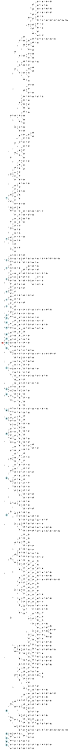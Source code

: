 digraph APTAALF {
__start0 [style = invis, shape = none, label = "", width = 0, height = 0];

rankdir=LR;
size="8,5";

s0 [style="filled", color="black", fillcolor="#ff817b" shape="circle", label="q0"];
s1 [style="rounded,filled", color="black", fillcolor="powderblue" shape="doublecircle", label="q1"];
s2 [style="filled", color="black", fillcolor="powderblue" shape="circle", label="q2"];
s3 [style="filled", color="black", fillcolor="powderblue" shape="circle", label="q3"];
s4 [style="filled", color="black", fillcolor="powderblue" shape="circle", label="q4"];
s5 [style="filled", color="black", fillcolor="powderblue" shape="circle", label="q5"];
s6 [style="filled", color="black", fillcolor="powderblue" shape="circle", label="q6"];
s7 [style="filled", color="black", fillcolor="powderblue" shape="circle", label="q7"];
s8 [style="filled", color="black", fillcolor="powderblue" shape="circle", label="q8"];
s9 [style="filled", color="black", fillcolor="powderblue" shape="circle", label="q9"];
s10 [style="filled", color="black", fillcolor="powderblue" shape="circle", label="q10"];
s11 [style="filled", color="black", fillcolor="powderblue" shape="circle", label="q11"];
s12 [style="filled", color="black", fillcolor="powderblue" shape="circle", label="q12"];
s13 [style="filled", color="black", fillcolor="powderblue" shape="circle", label="q13"];
s14 [style="filled", color="black", fillcolor="powderblue" shape="circle", label="q14"];
s15 [style="filled", color="black", fillcolor="powderblue" shape="circle", label="q15"];
s16 [style="filled", color="black", fillcolor="powderblue" shape="circle", label="q16"];
s17 [style="filled", color="black", fillcolor="powderblue" shape="circle", label="q17"];
s18 [style="filled", color="black", fillcolor="powderblue" shape="circle", label="q18"];
s19 [style="filled", color="black", fillcolor="powderblue" shape="circle", label="q19"];
s20 [style="filled", color="black", fillcolor="powderblue" shape="circle", label="q20"];
s21 [style="filled", color="black", fillcolor="powderblue" shape="circle", label="q21"];
s22 [style="filled", color="black", fillcolor="powderblue" shape="circle", label="q22"];
s23 [style="rounded,filled", color="black", fillcolor="powderblue" shape="doublecircle", label="q23"];
s24 [style="filled", color="black", fillcolor="powderblue" shape="circle", label="q24"];
s25 [style="filled", color="black", fillcolor="powderblue" shape="circle", label="q25"];
s26 [style="filled", color="black", fillcolor="powderblue" shape="circle", label="q26"];
s27 [style="filled", color="black", fillcolor="powderblue" shape="circle", label="q27"];
s28 [style="filled", color="black", fillcolor="powderblue" shape="circle", label="q28"];
s29 [style="filled", color="black", fillcolor="powderblue" shape="circle", label="q29"];
s30 [style="filled", color="black", fillcolor="white" shape="circle", label="q30"];
s31 [style="filled", color="black", fillcolor="white" shape="circle", label="q31"];
s32 [style="filled", color="black", fillcolor="white" shape="circle", label="q32"];
s33 [style="filled", color="black", fillcolor="white" shape="circle", label="q33"];
s34 [style="filled", color="black", fillcolor="white" shape="circle", label="q34"];
s35 [style="filled", color="black", fillcolor="white" shape="circle", label="q35"];
s36 [style="filled", color="black", fillcolor="white" shape="circle", label="q36"];
s37 [style="filled", color="black", fillcolor="white" shape="circle", label="q37"];
s38 [style="filled", color="black", fillcolor="white" shape="circle", label="q38"];
s39 [style="filled", color="black", fillcolor="white" shape="circle", label="q39"];
s40 [style="filled", color="black", fillcolor="white" shape="circle", label="q40"];
s41 [style="filled", color="black", fillcolor="white" shape="circle", label="q41"];
s42 [style="filled", color="black", fillcolor="white" shape="circle", label="q42"];
s43 [style="filled", color="black", fillcolor="white" shape="circle", label="q43"];
s44 [style="filled", color="black", fillcolor="white" shape="circle", label="q44"];
s45 [style="filled", color="black", fillcolor="white" shape="circle", label="q45"];
s46 [style="filled", color="black", fillcolor="white" shape="circle", label="q46"];
s47 [style="filled", color="black", fillcolor="white" shape="circle", label="q47"];
s48 [style="filled", color="black", fillcolor="white" shape="circle", label="q48"];
s49 [style="filled", color="black", fillcolor="white" shape="circle", label="q49"];
s50 [style="filled", color="black", fillcolor="white" shape="circle", label="q50"];
s51 [style="filled", color="black", fillcolor="white" shape="circle", label="q51"];
s52 [style="filled", color="black", fillcolor="white" shape="circle", label="q52"];
s53 [style="filled", color="black", fillcolor="white" shape="circle", label="q53"];
s54 [style="filled", color="black", fillcolor="white" shape="circle", label="q54"];
s55 [style="filled", color="black", fillcolor="white" shape="circle", label="q55"];
s56 [style="filled", color="black", fillcolor="white" shape="circle", label="q56"];
s57 [style="filled", color="black", fillcolor="white" shape="circle", label="q57"];
s58 [style="filled", color="black", fillcolor="white" shape="circle", label="q58"];
s59 [style="filled", color="black", fillcolor="white" shape="circle", label="q59"];
s60 [style="filled", color="black", fillcolor="white" shape="circle", label="q60"];
s61 [style="filled", color="black", fillcolor="white" shape="circle", label="q61"];
s62 [style="filled", color="black", fillcolor="white" shape="circle", label="q62"];
s63 [style="filled", color="black", fillcolor="white" shape="circle", label="q63"];
s64 [style="filled", color="black", fillcolor="white" shape="circle", label="q64"];
s65 [style="filled", color="black", fillcolor="white" shape="circle", label="q65"];
s66 [style="filled", color="black", fillcolor="white" shape="circle", label="q66"];
s67 [style="filled", color="black", fillcolor="white" shape="circle", label="q67"];
s68 [style="filled", color="black", fillcolor="white" shape="circle", label="q68"];
s69 [style="filled", color="black", fillcolor="white" shape="circle", label="q69"];
s70 [style="filled", color="black", fillcolor="white" shape="circle", label="q70"];
s71 [style="filled", color="black", fillcolor="white" shape="circle", label="q71"];
s72 [style="filled", color="black", fillcolor="white" shape="circle", label="q72"];
s73 [style="filled", color="black", fillcolor="white" shape="circle", label="q73"];
s74 [style="filled", color="black", fillcolor="white" shape="circle", label="q74"];
s75 [style="filled", color="black", fillcolor="white" shape="circle", label="q75"];
s76 [style="filled", color="black", fillcolor="white" shape="circle", label="q76"];
s77 [style="filled", color="black", fillcolor="white" shape="circle", label="q77"];
s78 [style="filled", color="black", fillcolor="white" shape="circle", label="q78"];
s79 [style="filled", color="black", fillcolor="white" shape="circle", label="q79"];
s80 [style="filled", color="black", fillcolor="white" shape="circle", label="q80"];
s81 [style="filled", color="black", fillcolor="white" shape="circle", label="q81"];
s82 [style="filled", color="black", fillcolor="white" shape="circle", label="q82"];
s83 [style="filled", color="black", fillcolor="white" shape="circle", label="q83"];
s84 [style="filled", color="black", fillcolor="white" shape="circle", label="q84"];
s85 [style="filled", color="black", fillcolor="white" shape="circle", label="q85"];
s86 [style="filled", color="black", fillcolor="white" shape="circle", label="q86"];
s87 [style="filled", color="black", fillcolor="white" shape="circle", label="q87"];
s88 [style="filled", color="black", fillcolor="white" shape="circle", label="q88"];
s89 [style="filled", color="black", fillcolor="white" shape="circle", label="q89"];
s90 [style="filled", color="black", fillcolor="white" shape="circle", label="q90"];
s91 [style="filled", color="black", fillcolor="white" shape="circle", label="q91"];
s92 [style="filled", color="black", fillcolor="white" shape="circle", label="q92"];
s93 [style="filled", color="black", fillcolor="white" shape="circle", label="q93"];
s94 [style="filled", color="black", fillcolor="white" shape="circle", label="q94"];
s95 [style="filled", color="black", fillcolor="white" shape="circle", label="q95"];
s96 [style="filled", color="black", fillcolor="white" shape="circle", label="q96"];
s97 [style="filled", color="black", fillcolor="white" shape="circle", label="q97"];
s98 [style="filled", color="black", fillcolor="white" shape="circle", label="q98"];
s99 [style="filled", color="black", fillcolor="white" shape="circle", label="q99"];
s100 [style="filled", color="black", fillcolor="white" shape="circle", label="q100"];
s101 [style="filled", color="black", fillcolor="white" shape="circle", label="q101"];
s102 [style="filled", color="black", fillcolor="white" shape="circle", label="q102"];
s103 [style="filled", color="black", fillcolor="white" shape="circle", label="q103"];
s104 [style="filled", color="black", fillcolor="white" shape="circle", label="q104"];
s105 [style="filled", color="black", fillcolor="white" shape="circle", label="q105"];
s106 [style="filled", color="black", fillcolor="white" shape="circle", label="q106"];
s107 [style="filled", color="black", fillcolor="white" shape="circle", label="q107"];
s108 [style="filled", color="black", fillcolor="white" shape="circle", label="q108"];
s109 [style="filled", color="black", fillcolor="white" shape="circle", label="q109"];
s110 [style="filled", color="black", fillcolor="white" shape="circle", label="q110"];
s111 [style="filled", color="black", fillcolor="white" shape="circle", label="q111"];
s112 [style="filled", color="black", fillcolor="white" shape="circle", label="q112"];
s113 [style="filled", color="black", fillcolor="white" shape="circle", label="q113"];
s114 [style="filled", color="black", fillcolor="white" shape="circle", label="q114"];
s115 [style="filled", color="black", fillcolor="white" shape="circle", label="q115"];
s116 [style="filled", color="black", fillcolor="white" shape="circle", label="q116"];
s117 [style="filled", color="black", fillcolor="white" shape="circle", label="q117"];
s118 [style="filled", color="black", fillcolor="white" shape="circle", label="q118"];
s119 [style="filled", color="black", fillcolor="white" shape="circle", label="q119"];
s120 [style="filled", color="black", fillcolor="white" shape="circle", label="q120"];
s121 [style="filled", color="black", fillcolor="white" shape="circle", label="q121"];
s122 [style="filled", color="black", fillcolor="white" shape="circle", label="q122"];
s123 [style="filled", color="black", fillcolor="white" shape="circle", label="q123"];
s124 [style="filled", color="black", fillcolor="white" shape="circle", label="q124"];
s125 [style="filled", color="black", fillcolor="white" shape="circle", label="q125"];
s126 [style="filled", color="black", fillcolor="white" shape="circle", label="q126"];
s127 [style="filled", color="black", fillcolor="white" shape="circle", label="q127"];
s128 [style="filled", color="black", fillcolor="white" shape="circle", label="q128"];
s129 [style="filled", color="black", fillcolor="white" shape="circle", label="q129"];
s130 [style="filled", color="black", fillcolor="white" shape="circle", label="q130"];
s131 [style="filled", color="black", fillcolor="white" shape="circle", label="q131"];
s132 [style="filled", color="black", fillcolor="white" shape="circle", label="q132"];
s133 [style="filled", color="black", fillcolor="white" shape="circle", label="q133"];
s134 [style="filled", color="black", fillcolor="white" shape="circle", label="q134"];
s135 [style="filled", color="black", fillcolor="white" shape="circle", label="q135"];
s136 [style="filled", color="black", fillcolor="white" shape="circle", label="q136"];
s137 [style="filled", color="black", fillcolor="white" shape="circle", label="q137"];
s138 [style="filled", color="black", fillcolor="white" shape="circle", label="q138"];
s139 [style="filled", color="black", fillcolor="white" shape="circle", label="q139"];
s140 [style="filled", color="black", fillcolor="white" shape="circle", label="q140"];
s141 [style="filled", color="black", fillcolor="white" shape="circle", label="q141"];
s142 [style="filled", color="black", fillcolor="white" shape="circle", label="q142"];
s143 [style="filled", color="black", fillcolor="white" shape="circle", label="q143"];
s144 [style="filled", color="black", fillcolor="white" shape="circle", label="q144"];
s145 [style="filled", color="black", fillcolor="white" shape="circle", label="q145"];
s146 [style="filled", color="black", fillcolor="white" shape="circle", label="q146"];
s147 [style="filled", color="black", fillcolor="white" shape="circle", label="q147"];
s148 [style="filled", color="black", fillcolor="white" shape="circle", label="q148"];
s149 [style="filled", color="black", fillcolor="white" shape="circle", label="q149"];
s150 [style="filled", color="black", fillcolor="white" shape="circle", label="q150"];
s151 [style="filled", color="black", fillcolor="white" shape="circle", label="q151"];
s152 [style="filled", color="black", fillcolor="white" shape="circle", label="q152"];
s153 [style="filled", color="black", fillcolor="white" shape="circle", label="q153"];
s154 [style="filled", color="black", fillcolor="white" shape="circle", label="q154"];
s155 [style="filled", color="black", fillcolor="white" shape="circle", label="q155"];
s156 [style="filled", color="black", fillcolor="white" shape="circle", label="q156"];
s157 [style="filled", color="black", fillcolor="white" shape="circle", label="q157"];
s158 [style="filled", color="black", fillcolor="white" shape="circle", label="q158"];
s159 [style="filled", color="black", fillcolor="white" shape="circle", label="q159"];
s160 [style="filled", color="black", fillcolor="white" shape="circle", label="q160"];
s161 [style="filled", color="black", fillcolor="white" shape="circle", label="q161"];
s162 [style="filled", color="black", fillcolor="white" shape="circle", label="q162"];
s163 [style="filled", color="black", fillcolor="white" shape="circle", label="q163"];
s164 [style="filled", color="black", fillcolor="white" shape="circle", label="q164"];
s165 [style="filled", color="black", fillcolor="white" shape="circle", label="q165"];
s166 [style="filled", color="black", fillcolor="white" shape="circle", label="q166"];
s167 [style="filled", color="black", fillcolor="white" shape="circle", label="q167"];
s168 [style="filled", color="black", fillcolor="white" shape="circle", label="q168"];
s169 [style="filled", color="black", fillcolor="white" shape="circle", label="q169"];
s170 [style="filled", color="black", fillcolor="white" shape="circle", label="q170"];
s171 [style="filled", color="black", fillcolor="white" shape="circle", label="q171"];
s172 [style="filled", color="black", fillcolor="white" shape="circle", label="q172"];
s173 [style="filled", color="black", fillcolor="white" shape="circle", label="q173"];
s174 [style="filled", color="black", fillcolor="white" shape="circle", label="q174"];
s175 [style="filled", color="black", fillcolor="white" shape="circle", label="q175"];
s176 [style="filled", color="black", fillcolor="white" shape="circle", label="q176"];
s177 [style="filled", color="black", fillcolor="white" shape="circle", label="q177"];
s178 [style="filled", color="black", fillcolor="white" shape="circle", label="q178"];
s179 [style="filled", color="black", fillcolor="white" shape="circle", label="q179"];
s180 [style="filled", color="black", fillcolor="white" shape="circle", label="q180"];
s181 [style="filled", color="black", fillcolor="white" shape="circle", label="q181"];
s182 [style="filled", color="black", fillcolor="white" shape="circle", label="q182"];
s183 [style="filled", color="black", fillcolor="white" shape="circle", label="q183"];
s184 [style="filled", color="black", fillcolor="white" shape="circle", label="q184"];
s185 [style="filled", color="black", fillcolor="white" shape="circle", label="q185"];
s186 [style="filled", color="black", fillcolor="white" shape="circle", label="q186"];
s187 [style="filled", color="black", fillcolor="white" shape="circle", label="q187"];
s188 [style="filled", color="black", fillcolor="white" shape="circle", label="q188"];
s189 [style="filled", color="black", fillcolor="white" shape="circle", label="q189"];
s190 [style="filled", color="black", fillcolor="white" shape="circle", label="q190"];
s191 [style="filled", color="black", fillcolor="white" shape="circle", label="q191"];
s192 [style="filled", color="black", fillcolor="white" shape="circle", label="q192"];
s193 [style="filled", color="black", fillcolor="white" shape="circle", label="q193"];
s194 [style="filled", color="black", fillcolor="white" shape="circle", label="q194"];
s195 [style="filled", color="black", fillcolor="white" shape="circle", label="q195"];
s196 [style="filled", color="black", fillcolor="white" shape="circle", label="q196"];
s197 [style="filled", color="black", fillcolor="white" shape="circle", label="q197"];
s198 [style="filled", color="black", fillcolor="white" shape="circle", label="q198"];
s199 [style="filled", color="black", fillcolor="white" shape="circle", label="q199"];
s200 [style="filled", color="black", fillcolor="white" shape="circle", label="q200"];
s201 [style="filled", color="black", fillcolor="white" shape="circle", label="q201"];
s202 [style="filled", color="black", fillcolor="white" shape="circle", label="q202"];
s203 [style="filled", color="black", fillcolor="white" shape="circle", label="q203"];
s204 [style="filled", color="black", fillcolor="white" shape="circle", label="q204"];
s205 [style="filled", color="black", fillcolor="white" shape="circle", label="q205"];
s206 [style="filled", color="black", fillcolor="white" shape="circle", label="q206"];
s207 [style="filled", color="black", fillcolor="white" shape="circle", label="q207"];
s208 [style="filled", color="black", fillcolor="white" shape="circle", label="q208"];
s209 [style="filled", color="black", fillcolor="white" shape="circle", label="q209"];
s210 [style="filled", color="black", fillcolor="white" shape="circle", label="q210"];
s211 [style="filled", color="black", fillcolor="white" shape="circle", label="q211"];
s212 [style="filled", color="black", fillcolor="white" shape="circle", label="q212"];
s213 [style="filled", color="black", fillcolor="white" shape="circle", label="q213"];
s214 [style="filled", color="black", fillcolor="white" shape="circle", label="q214"];
s215 [style="rounded,filled", color="black", fillcolor="white" shape="doublecircle", label="q215"];
s216 [style="filled", color="black", fillcolor="white" shape="circle", label="q216"];
s217 [style="filled", color="black", fillcolor="white" shape="circle", label="q217"];
s218 [style="filled", color="black", fillcolor="white" shape="circle", label="q218"];
s219 [style="filled", color="black", fillcolor="white" shape="circle", label="q219"];
s220 [style="filled", color="black", fillcolor="white" shape="circle", label="q220"];
s221 [style="filled", color="black", fillcolor="white" shape="circle", label="q221"];
s222 [style="filled", color="black", fillcolor="white" shape="circle", label="q222"];
s223 [style="filled", color="black", fillcolor="white" shape="circle", label="q223"];
s224 [style="filled", color="black", fillcolor="white" shape="circle", label="q224"];
s225 [style="filled", color="black", fillcolor="white" shape="circle", label="q225"];
s226 [style="filled", color="black", fillcolor="white" shape="circle", label="q226"];
s227 [style="filled", color="black", fillcolor="white" shape="circle", label="q227"];
s228 [style="rounded,filled", color="black", fillcolor="white" shape="doublecircle", label="q228"];
s229 [style="filled", color="black", fillcolor="white" shape="circle", label="q229"];
s230 [style="filled", color="black", fillcolor="white" shape="circle", label="q230"];
s231 [style="rounded,filled", color="black", fillcolor="white" shape="doublecircle", label="q231"];
s232 [style="filled", color="black", fillcolor="white" shape="circle", label="q232"];
s233 [style="filled", color="black", fillcolor="white" shape="circle", label="q233"];
s234 [style="rounded,filled", color="black", fillcolor="white" shape="doublecircle", label="q234"];
s235 [style="rounded,filled", color="black", fillcolor="white" shape="doublecircle", label="q235"];
s236 [style="filled", color="black", fillcolor="white" shape="circle", label="q236"];
s237 [style="filled", color="black", fillcolor="white" shape="circle", label="q237"];
s238 [style="filled", color="black", fillcolor="white" shape="circle", label="q238"];
s239 [style="filled", color="black", fillcolor="white" shape="circle", label="q239"];
s240 [style="filled", color="black", fillcolor="white" shape="circle", label="q240"];
s241 [style="filled", color="black", fillcolor="white" shape="circle", label="q241"];
s242 [style="filled", color="black", fillcolor="white" shape="circle", label="q242"];
s243 [style="filled", color="black", fillcolor="white" shape="circle", label="q243"];
s244 [style="filled", color="black", fillcolor="white" shape="circle", label="q244"];
s245 [style="filled", color="black", fillcolor="white" shape="circle", label="q245"];
s246 [style="filled", color="black", fillcolor="white" shape="circle", label="q246"];
s247 [style="filled", color="black", fillcolor="white" shape="circle", label="q247"];
s248 [style="filled", color="black", fillcolor="white" shape="circle", label="q248"];
s249 [style="filled", color="black", fillcolor="white" shape="circle", label="q249"];
s250 [style="filled", color="black", fillcolor="white" shape="circle", label="q250"];
s251 [style="filled", color="black", fillcolor="white" shape="circle", label="q251"];
s252 [style="filled", color="black", fillcolor="white" shape="circle", label="q252"];
s253 [style="filled", color="black", fillcolor="white" shape="circle", label="q253"];
s254 [style="filled", color="black", fillcolor="white" shape="circle", label="q254"];
s255 [style="filled", color="black", fillcolor="white" shape="circle", label="q255"];
s256 [style="filled", color="black", fillcolor="white" shape="circle", label="q256"];
s257 [style="filled", color="black", fillcolor="white" shape="circle", label="q257"];
s258 [style="filled", color="black", fillcolor="white" shape="circle", label="q258"];
s259 [style="filled", color="black", fillcolor="white" shape="circle", label="q259"];
s260 [style="filled", color="black", fillcolor="white" shape="circle", label="q260"];
s261 [style="filled", color="black", fillcolor="white" shape="circle", label="q261"];
s262 [style="filled", color="black", fillcolor="white" shape="circle", label="q262"];
s263 [style="filled", color="black", fillcolor="white" shape="circle", label="q263"];
s264 [style="filled", color="black", fillcolor="white" shape="circle", label="q264"];
s265 [style="filled", color="black", fillcolor="white" shape="circle", label="q265"];
s266 [style="filled", color="black", fillcolor="white" shape="circle", label="q266"];
s267 [style="filled", color="black", fillcolor="white" shape="circle", label="q267"];
s268 [style="filled", color="black", fillcolor="white" shape="circle", label="q268"];
s269 [style="filled", color="black", fillcolor="white" shape="circle", label="q269"];
s270 [style="filled", color="black", fillcolor="white" shape="circle", label="q270"];
s271 [style="filled", color="black", fillcolor="white" shape="circle", label="q271"];
s272 [style="filled", color="black", fillcolor="white" shape="circle", label="q272"];
s273 [style="filled", color="black", fillcolor="white" shape="circle", label="q273"];
s274 [style="filled", color="black", fillcolor="white" shape="circle", label="q274"];
s275 [style="filled", color="black", fillcolor="white" shape="circle", label="q275"];
s276 [style="filled", color="black", fillcolor="white" shape="circle", label="q276"];
s277 [style="filled", color="black", fillcolor="white" shape="circle", label="q277"];
s278 [style="filled", color="black", fillcolor="white" shape="circle", label="q278"];
s279 [style="filled", color="black", fillcolor="white" shape="circle", label="q279"];
s280 [style="filled", color="black", fillcolor="white" shape="circle", label="q280"];
s281 [style="filled", color="black", fillcolor="white" shape="circle", label="q281"];
s282 [style="filled", color="black", fillcolor="white" shape="circle", label="q282"];
s283 [style="filled", color="black", fillcolor="white" shape="circle", label="q283"];
s284 [style="filled", color="black", fillcolor="white" shape="circle", label="q284"];
s285 [style="filled", color="black", fillcolor="white" shape="circle", label="q285"];
s286 [style="filled", color="black", fillcolor="white" shape="circle", label="q286"];
s287 [style="filled", color="black", fillcolor="white" shape="circle", label="q287"];
s288 [style="filled", color="black", fillcolor="white" shape="circle", label="q288"];
s289 [style="filled", color="black", fillcolor="white" shape="circle", label="q289"];
s290 [style="filled", color="black", fillcolor="white" shape="circle", label="q290"];
s291 [style="rounded,filled", color="black", fillcolor="white" shape="doublecircle", label="q291"];
s292 [style="filled", color="black", fillcolor="white" shape="circle", label="q292"];
s293 [style="filled", color="black", fillcolor="white" shape="circle", label="q293"];
s294 [style="filled", color="black", fillcolor="white" shape="circle", label="q294"];
s295 [style="filled", color="black", fillcolor="white" shape="circle", label="q295"];
s296 [style="filled", color="black", fillcolor="white" shape="circle", label="q296"];
s297 [style="filled", color="black", fillcolor="white" shape="circle", label="q297"];
s298 [style="filled", color="black", fillcolor="white" shape="circle", label="q298"];
s299 [style="filled", color="black", fillcolor="white" shape="circle", label="q299"];
s300 [style="filled", color="black", fillcolor="white" shape="circle", label="q300"];
s301 [style="rounded,filled", color="black", fillcolor="white" shape="doublecircle", label="q301"];
s302 [style="filled", color="black", fillcolor="white" shape="circle", label="q302"];
s303 [style="filled", color="black", fillcolor="white" shape="circle", label="q303"];
s304 [style="filled", color="black", fillcolor="white" shape="circle", label="q304"];
s305 [style="filled", color="black", fillcolor="white" shape="circle", label="q305"];
s306 [style="filled", color="black", fillcolor="white" shape="circle", label="q306"];
s307 [style="filled", color="black", fillcolor="white" shape="circle", label="q307"];
s308 [style="filled", color="black", fillcolor="white" shape="circle", label="q308"];
s309 [style="filled", color="black", fillcolor="white" shape="circle", label="q309"];
s310 [style="filled", color="black", fillcolor="white" shape="circle", label="q310"];
s311 [style="filled", color="black", fillcolor="white" shape="circle", label="q311"];
s312 [style="filled", color="black", fillcolor="white" shape="circle", label="q312"];
s313 [style="filled", color="black", fillcolor="white" shape="circle", label="q313"];
s314 [style="filled", color="black", fillcolor="white" shape="circle", label="q314"];
s315 [style="filled", color="black", fillcolor="white" shape="circle", label="q315"];
s316 [style="filled", color="black", fillcolor="white" shape="circle", label="q316"];
s317 [style="filled", color="black", fillcolor="white" shape="circle", label="q317"];
s318 [style="filled", color="black", fillcolor="white" shape="circle", label="q318"];
s319 [style="filled", color="black", fillcolor="white" shape="circle", label="q319"];
s320 [style="filled", color="black", fillcolor="white" shape="circle", label="q320"];
s321 [style="filled", color="black", fillcolor="white" shape="circle", label="q321"];
s322 [style="filled", color="black", fillcolor="white" shape="circle", label="q322"];
s323 [style="filled", color="black", fillcolor="white" shape="circle", label="q323"];
s324 [style="filled", color="black", fillcolor="white" shape="circle", label="q324"];
s325 [style="filled", color="black", fillcolor="white" shape="circle", label="q325"];
s326 [style="filled", color="black", fillcolor="white" shape="circle", label="q326"];
s327 [style="filled", color="black", fillcolor="white" shape="circle", label="q327"];
s328 [style="filled", color="black", fillcolor="white" shape="circle", label="q328"];
s329 [style="filled", color="black", fillcolor="white" shape="circle", label="q329"];
s330 [style="filled", color="black", fillcolor="white" shape="circle", label="q330"];
s331 [style="filled", color="black", fillcolor="white" shape="circle", label="q331"];
s332 [style="filled", color="black", fillcolor="white" shape="circle", label="q332"];
s333 [style="filled", color="black", fillcolor="white" shape="circle", label="q333"];
s334 [style="filled", color="black", fillcolor="white" shape="circle", label="q334"];
s335 [style="filled", color="black", fillcolor="white" shape="circle", label="q335"];
s336 [style="filled", color="black", fillcolor="white" shape="circle", label="q336"];
s337 [style="filled", color="black", fillcolor="white" shape="circle", label="q337"];
s338 [style="filled", color="black", fillcolor="white" shape="circle", label="q338"];
s339 [style="filled", color="black", fillcolor="white" shape="circle", label="q339"];
s340 [style="filled", color="black", fillcolor="white" shape="circle", label="q340"];
s341 [style="filled", color="black", fillcolor="white" shape="circle", label="q341"];
s342 [style="filled", color="black", fillcolor="white" shape="circle", label="q342"];
s343 [style="filled", color="black", fillcolor="white" shape="circle", label="q343"];
s344 [style="filled", color="black", fillcolor="white" shape="circle", label="q344"];
s345 [style="filled", color="black", fillcolor="white" shape="circle", label="q345"];
s346 [style="filled", color="black", fillcolor="white" shape="circle", label="q346"];
s347 [style="filled", color="black", fillcolor="white" shape="circle", label="q347"];
s348 [style="filled", color="black", fillcolor="white" shape="circle", label="q348"];
s349 [style="filled", color="black", fillcolor="white" shape="circle", label="q349"];
s350 [style="filled", color="black", fillcolor="white" shape="circle", label="q350"];
s351 [style="filled", color="black", fillcolor="white" shape="circle", label="q351"];
s352 [style="filled", color="black", fillcolor="white" shape="circle", label="q352"];
s353 [style="filled", color="black", fillcolor="white" shape="circle", label="q353"];
s354 [style="filled", color="black", fillcolor="white" shape="circle", label="q354"];
s355 [style="filled", color="black", fillcolor="white" shape="circle", label="q355"];
s356 [style="filled", color="black", fillcolor="white" shape="circle", label="q356"];
s357 [style="filled", color="black", fillcolor="white" shape="circle", label="q357"];
s358 [style="filled", color="black", fillcolor="white" shape="circle", label="q358"];
s359 [style="filled", color="black", fillcolor="white" shape="circle", label="q359"];
s360 [style="filled", color="black", fillcolor="white" shape="circle", label="q360"];
s361 [style="filled", color="black", fillcolor="white" shape="circle", label="q361"];
s362 [style="rounded,filled", color="black", fillcolor="white" shape="doublecircle", label="q362"];
s363 [style="filled", color="black", fillcolor="white" shape="circle", label="q363"];
s364 [style="rounded,filled", color="black", fillcolor="white" shape="doublecircle", label="q364"];
s365 [style="rounded,filled", color="black", fillcolor="white" shape="doublecircle", label="q365"];
s366 [style="filled", color="black", fillcolor="white" shape="circle", label="q366"];
s367 [style="filled", color="black", fillcolor="white" shape="circle", label="q367"];
s368 [style="rounded,filled", color="black", fillcolor="white" shape="doublecircle", label="q368"];
s369 [style="filled", color="black", fillcolor="white" shape="circle", label="q369"];
s370 [style="filled", color="black", fillcolor="white" shape="circle", label="q370"];
s371 [style="filled", color="black", fillcolor="white" shape="circle", label="q371"];
s372 [style="rounded,filled", color="black", fillcolor="white" shape="doublecircle", label="q372"];
s373 [style="rounded,filled", color="black", fillcolor="white" shape="doublecircle", label="q373"];
s374 [style="rounded,filled", color="black", fillcolor="white" shape="doublecircle", label="q374"];
s375 [style="filled", color="black", fillcolor="white" shape="circle", label="q375"];
s376 [style="filled", color="black", fillcolor="white" shape="circle", label="q376"];
s377 [style="filled", color="black", fillcolor="white" shape="circle", label="q377"];
s378 [style="rounded,filled", color="black", fillcolor="white" shape="doublecircle", label="q378"];
s379 [style="rounded,filled", color="black", fillcolor="white" shape="doublecircle", label="q379"];
s380 [style="rounded,filled", color="black", fillcolor="white" shape="doublecircle", label="q380"];
s381 [style="filled", color="black", fillcolor="white" shape="circle", label="q381"];
s382 [style="filled", color="black", fillcolor="white" shape="circle", label="q382"];
s383 [style="filled", color="black", fillcolor="white" shape="circle", label="q383"];
s384 [style="filled", color="black", fillcolor="white" shape="circle", label="q384"];
s385 [style="filled", color="black", fillcolor="white" shape="circle", label="q385"];
s386 [style="filled", color="black", fillcolor="white" shape="circle", label="q386"];
s387 [style="filled", color="black", fillcolor="white" shape="circle", label="q387"];
s388 [style="filled", color="black", fillcolor="white" shape="circle", label="q388"];
s389 [style="filled", color="black", fillcolor="white" shape="circle", label="q389"];
s390 [style="filled", color="black", fillcolor="white" shape="circle", label="q390"];
s391 [style="filled", color="black", fillcolor="white" shape="circle", label="q391"];
s392 [style="filled", color="black", fillcolor="white" shape="circle", label="q392"];
s393 [style="filled", color="black", fillcolor="white" shape="circle", label="q393"];
s394 [style="filled", color="black", fillcolor="white" shape="circle", label="q394"];
s395 [style="filled", color="black", fillcolor="white" shape="circle", label="q395"];
s396 [style="filled", color="black", fillcolor="white" shape="circle", label="q396"];
s397 [style="filled", color="black", fillcolor="white" shape="circle", label="q397"];
s398 [style="filled", color="black", fillcolor="white" shape="circle", label="q398"];
s399 [style="filled", color="black", fillcolor="white" shape="circle", label="q399"];
s400 [style="filled", color="black", fillcolor="white" shape="circle", label="q400"];
s401 [style="filled", color="black", fillcolor="white" shape="circle", label="q401"];
s402 [style="filled", color="black", fillcolor="white" shape="circle", label="q402"];
s403 [style="filled", color="black", fillcolor="white" shape="circle", label="q403"];
s404 [style="filled", color="black", fillcolor="white" shape="circle", label="q404"];
s405 [style="filled", color="black", fillcolor="white" shape="circle", label="q405"];
s406 [style="filled", color="black", fillcolor="white" shape="circle", label="q406"];
s407 [style="filled", color="black", fillcolor="white" shape="circle", label="q407"];
s408 [style="filled", color="black", fillcolor="white" shape="circle", label="q408"];
s409 [style="filled", color="black", fillcolor="white" shape="circle", label="q409"];
s410 [style="filled", color="black", fillcolor="white" shape="circle", label="q410"];
s411 [style="filled", color="black", fillcolor="white" shape="circle", label="q411"];
s412 [style="filled", color="black", fillcolor="white" shape="circle", label="q412"];
s413 [style="filled", color="black", fillcolor="white" shape="circle", label="q413"];
s414 [style="filled", color="black", fillcolor="white" shape="circle", label="q414"];
s415 [style="filled", color="black", fillcolor="white" shape="circle", label="q415"];
s416 [style="filled", color="black", fillcolor="white" shape="circle", label="q416"];
s417 [style="filled", color="black", fillcolor="white" shape="circle", label="q417"];
s418 [style="filled", color="black", fillcolor="white" shape="circle", label="q418"];
s419 [style="filled", color="black", fillcolor="white" shape="circle", label="q419"];
s420 [style="filled", color="black", fillcolor="white" shape="circle", label="q420"];
s421 [style="filled", color="black", fillcolor="white" shape="circle", label="q421"];
s422 [style="filled", color="black", fillcolor="white" shape="circle", label="q422"];
s423 [style="filled", color="black", fillcolor="white" shape="circle", label="q423"];
s424 [style="filled", color="black", fillcolor="white" shape="circle", label="q424"];
s425 [style="filled", color="black", fillcolor="white" shape="circle", label="q425"];
s426 [style="filled", color="black", fillcolor="white" shape="circle", label="q426"];
s427 [style="filled", color="black", fillcolor="white" shape="circle", label="q427"];
s428 [style="filled", color="black", fillcolor="white" shape="circle", label="q428"];
s429 [style="filled", color="black", fillcolor="white" shape="circle", label="q429"];
s430 [style="filled", color="black", fillcolor="white" shape="circle", label="q430"];
s431 [style="rounded,filled", color="black", fillcolor="white" shape="doublecircle", label="q431"];
s432 [style="filled", color="black", fillcolor="white" shape="circle", label="q432"];
s433 [style="filled", color="black", fillcolor="white" shape="circle", label="q433"];
s434 [style="filled", color="black", fillcolor="white" shape="circle", label="q434"];
s435 [style="filled", color="black", fillcolor="white" shape="circle", label="q435"];
s436 [style="filled", color="black", fillcolor="white" shape="circle", label="q436"];
s437 [style="filled", color="black", fillcolor="white" shape="circle", label="q437"];
s438 [style="filled", color="black", fillcolor="white" shape="circle", label="q438"];
s439 [style="rounded,filled", color="black", fillcolor="white" shape="doublecircle", label="q439"];
s440 [style="filled", color="black", fillcolor="white" shape="circle", label="q440"];
s441 [style="rounded,filled", color="black", fillcolor="white" shape="doublecircle", label="q441"];
s442 [style="filled", color="black", fillcolor="white" shape="circle", label="q442"];
s443 [style="filled", color="black", fillcolor="white" shape="circle", label="q443"];
s444 [style="filled", color="black", fillcolor="white" shape="circle", label="q444"];
s445 [style="filled", color="black", fillcolor="white" shape="circle", label="q445"];
s446 [style="filled", color="black", fillcolor="white" shape="circle", label="q446"];
s447 [style="filled", color="black", fillcolor="white" shape="circle", label="q447"];
s448 [style="filled", color="black", fillcolor="white" shape="circle", label="q448"];
s449 [style="filled", color="black", fillcolor="white" shape="circle", label="q449"];
s450 [style="filled", color="black", fillcolor="white" shape="circle", label="q450"];
s451 [style="filled", color="black", fillcolor="white" shape="circle", label="q451"];
s452 [style="filled", color="black", fillcolor="white" shape="circle", label="q452"];
s453 [style="filled", color="black", fillcolor="white" shape="circle", label="q453"];
s454 [style="filled", color="black", fillcolor="white" shape="circle", label="q454"];
s455 [style="filled", color="black", fillcolor="white" shape="circle", label="q455"];
s456 [style="filled", color="black", fillcolor="white" shape="circle", label="q456"];
s457 [style="filled", color="black", fillcolor="white" shape="circle", label="q457"];
s458 [style="filled", color="black", fillcolor="white" shape="circle", label="q458"];
s459 [style="filled", color="black", fillcolor="white" shape="circle", label="q459"];
s460 [style="filled", color="black", fillcolor="white" shape="circle", label="q460"];
s461 [style="filled", color="black", fillcolor="white" shape="circle", label="q461"];
s462 [style="filled", color="black", fillcolor="white" shape="circle", label="q462"];
s463 [style="filled", color="black", fillcolor="white" shape="circle", label="q463"];
s464 [style="filled", color="black", fillcolor="white" shape="circle", label="q464"];
s465 [style="filled", color="black", fillcolor="white" shape="circle", label="q465"];
s466 [style="filled", color="black", fillcolor="white" shape="circle", label="q466"];
s467 [style="filled", color="black", fillcolor="white" shape="circle", label="q467"];
s468 [style="rounded,filled", color="black", fillcolor="white" shape="doublecircle", label="q468"];
s469 [style="rounded,filled", color="black", fillcolor="white" shape="doublecircle", label="q469"];
s470 [style="filled", color="black", fillcolor="white" shape="circle", label="q470"];
s471 [style="filled", color="black", fillcolor="white" shape="circle", label="q471"];
s472 [style="filled", color="black", fillcolor="white" shape="circle", label="q472"];
s473 [style="filled", color="black", fillcolor="white" shape="circle", label="q473"];
s474 [style="filled", color="black", fillcolor="white" shape="circle", label="q474"];
s475 [style="filled", color="black", fillcolor="white" shape="circle", label="q475"];
s476 [style="filled", color="black", fillcolor="white" shape="circle", label="q476"];
s477 [style="filled", color="black", fillcolor="white" shape="circle", label="q477"];
s478 [style="filled", color="black", fillcolor="white" shape="circle", label="q478"];
s479 [style="filled", color="black", fillcolor="white" shape="circle", label="q479"];
s480 [style="filled", color="black", fillcolor="white" shape="circle", label="q480"];
s481 [style="filled", color="black", fillcolor="white" shape="circle", label="q481"];
s482 [style="rounded,filled", color="black", fillcolor="white" shape="doublecircle", label="q482"];
s483 [style="filled", color="black", fillcolor="white" shape="circle", label="q483"];
s484 [style="rounded,filled", color="black", fillcolor="white" shape="doublecircle", label="q484"];
s485 [style="filled", color="black", fillcolor="white" shape="circle", label="q485"];
s486 [style="filled", color="black", fillcolor="white" shape="circle", label="q486"];
s487 [style="filled", color="black", fillcolor="white" shape="circle", label="q487"];
s488 [style="filled", color="black", fillcolor="white" shape="circle", label="q488"];
s489 [style="filled", color="black", fillcolor="white" shape="circle", label="q489"];
s490 [style="filled", color="black", fillcolor="white" shape="circle", label="q490"];
s491 [style="filled", color="black", fillcolor="white" shape="circle", label="q491"];
s492 [style="filled", color="black", fillcolor="white" shape="circle", label="q492"];
s493 [style="filled", color="black", fillcolor="white" shape="circle", label="q493"];
s494 [style="filled", color="black", fillcolor="white" shape="circle", label="q494"];
s495 [style="filled", color="black", fillcolor="white" shape="circle", label="q495"];
s496 [style="filled", color="black", fillcolor="white" shape="circle", label="q496"];
s497 [style="filled", color="black", fillcolor="white" shape="circle", label="q497"];
s498 [style="filled", color="black", fillcolor="white" shape="circle", label="q498"];
s499 [style="filled", color="black", fillcolor="white" shape="circle", label="q499"];
s500 [style="filled", color="black", fillcolor="white" shape="circle", label="q500"];
s501 [style="filled", color="black", fillcolor="white" shape="circle", label="q501"];
s502 [style="filled", color="black", fillcolor="white" shape="circle", label="q502"];
s503 [style="filled", color="black", fillcolor="white" shape="circle", label="q503"];
s504 [style="filled", color="black", fillcolor="white" shape="circle", label="q504"];
s505 [style="filled", color="black", fillcolor="white" shape="circle", label="q505"];
s506 [style="filled", color="black", fillcolor="white" shape="circle", label="q506"];
s507 [style="filled", color="black", fillcolor="white" shape="circle", label="q507"];
s508 [style="filled", color="black", fillcolor="white" shape="circle", label="q508"];
s509 [style="filled", color="black", fillcolor="white" shape="circle", label="q509"];
s510 [style="filled", color="black", fillcolor="white" shape="circle", label="q510"];
s511 [style="rounded,filled", color="black", fillcolor="white" shape="doublecircle", label="q511"];
s512 [style="filled", color="black", fillcolor="white" shape="circle", label="q512"];
s513 [style="filled", color="black", fillcolor="white" shape="circle", label="q513"];
s514 [style="filled", color="black", fillcolor="white" shape="circle", label="q514"];
s515 [style="rounded,filled", color="black", fillcolor="white" shape="doublecircle", label="q515"];
s516 [style="rounded,filled", color="black", fillcolor="white" shape="doublecircle", label="q516"];
s517 [style="rounded,filled", color="black", fillcolor="white" shape="doublecircle", label="q517"];
s518 [style="rounded,filled", color="black", fillcolor="white" shape="doublecircle", label="q518"];
s519 [style="rounded,filled", color="black", fillcolor="white" shape="doublecircle", label="q519"];
s520 [style="rounded,filled", color="black", fillcolor="white" shape="doublecircle", label="q520"];
s521 [style="filled", color="black", fillcolor="white" shape="circle", label="q521"];
s522 [style="filled", color="black", fillcolor="white" shape="circle", label="q522"];
s523 [style="rounded,filled", color="black", fillcolor="white" shape="doublecircle", label="q523"];
s524 [style="rounded,filled", color="black", fillcolor="white" shape="doublecircle", label="q524"];
s525 [style="rounded,filled", color="black", fillcolor="white" shape="doublecircle", label="q525"];
s526 [style="rounded,filled", color="black", fillcolor="white" shape="doublecircle", label="q526"];
s527 [style="filled", color="black", fillcolor="white" shape="circle", label="q527"];
s528 [style="filled", color="black", fillcolor="white" shape="circle", label="q528"];
s529 [style="rounded,filled", color="black", fillcolor="white" shape="doublecircle", label="q529"];
s530 [style="rounded,filled", color="black", fillcolor="white" shape="doublecircle", label="q530"];
s531 [style="rounded,filled", color="black", fillcolor="white" shape="doublecircle", label="q531"];
s532 [style="filled", color="black", fillcolor="white" shape="circle", label="q532"];
s533 [style="filled", color="black", fillcolor="white" shape="circle", label="q533"];
s534 [style="filled", color="black", fillcolor="white" shape="circle", label="q534"];
s535 [style="filled", color="black", fillcolor="white" shape="circle", label="q535"];
s536 [style="filled", color="black", fillcolor="white" shape="circle", label="q536"];
s537 [style="filled", color="black", fillcolor="white" shape="circle", label="q537"];
s538 [style="filled", color="black", fillcolor="white" shape="circle", label="q538"];
s539 [style="filled", color="black", fillcolor="white" shape="circle", label="q539"];
s540 [style="filled", color="black", fillcolor="white" shape="circle", label="q540"];
s541 [style="filled", color="black", fillcolor="white" shape="circle", label="q541"];
s542 [style="filled", color="black", fillcolor="white" shape="circle", label="q542"];
s543 [style="filled", color="black", fillcolor="white" shape="circle", label="q543"];
s544 [style="filled", color="black", fillcolor="white" shape="circle", label="q544"];
s545 [style="filled", color="black", fillcolor="white" shape="circle", label="q545"];
s546 [style="filled", color="black", fillcolor="white" shape="circle", label="q546"];
s547 [style="filled", color="black", fillcolor="white" shape="circle", label="q547"];
s548 [style="filled", color="black", fillcolor="white" shape="circle", label="q548"];
s549 [style="filled", color="black", fillcolor="white" shape="circle", label="q549"];
s550 [style="filled", color="black", fillcolor="white" shape="circle", label="q550"];
s551 [style="filled", color="black", fillcolor="white" shape="circle", label="q551"];
s552 [style="filled", color="black", fillcolor="white" shape="circle", label="q552"];
s553 [style="filled", color="black", fillcolor="white" shape="circle", label="q553"];
s554 [style="filled", color="black", fillcolor="white" shape="circle", label="q554"];
s555 [style="filled", color="black", fillcolor="white" shape="circle", label="q555"];
s556 [style="filled", color="black", fillcolor="white" shape="circle", label="q556"];
s557 [style="filled", color="black", fillcolor="white" shape="circle", label="q557"];
s558 [style="filled", color="black", fillcolor="white" shape="circle", label="q558"];
s559 [style="filled", color="black", fillcolor="white" shape="circle", label="q559"];
s560 [style="filled", color="black", fillcolor="white" shape="circle", label="q560"];
s561 [style="filled", color="black", fillcolor="white" shape="circle", label="q561"];
s562 [style="filled", color="black", fillcolor="white" shape="circle", label="q562"];
s563 [style="filled", color="black", fillcolor="white" shape="circle", label="q563"];
s564 [style="filled", color="black", fillcolor="white" shape="circle", label="q564"];
s565 [style="filled", color="black", fillcolor="white" shape="circle", label="q565"];
s566 [style="filled", color="black", fillcolor="white" shape="circle", label="q566"];
s567 [style="filled", color="black", fillcolor="white" shape="circle", label="q567"];
s568 [style="filled", color="black", fillcolor="white" shape="circle", label="q568"];
s569 [style="filled", color="black", fillcolor="white" shape="circle", label="q569"];
s570 [style="filled", color="black", fillcolor="white" shape="circle", label="q570"];
s571 [style="filled", color="black", fillcolor="white" shape="circle", label="q571"];
s572 [style="filled", color="black", fillcolor="white" shape="circle", label="q572"];
s573 [style="filled", color="black", fillcolor="white" shape="circle", label="q573"];
s574 [style="filled", color="black", fillcolor="white" shape="circle", label="q574"];
s575 [style="filled", color="black", fillcolor="white" shape="circle", label="q575"];
s576 [style="filled", color="black", fillcolor="white" shape="circle", label="q576"];
s577 [style="filled", color="black", fillcolor="white" shape="circle", label="q577"];
s578 [style="rounded,filled", color="black", fillcolor="white" shape="doublecircle", label="q578"];
s579 [style="filled", color="black", fillcolor="white" shape="circle", label="q579"];
s580 [style="filled", color="black", fillcolor="white" shape="circle", label="q580"];
s581 [style="filled", color="black", fillcolor="white" shape="circle", label="q581"];
s582 [style="filled", color="black", fillcolor="white" shape="circle", label="q582"];
s583 [style="filled", color="black", fillcolor="white" shape="circle", label="q583"];
s584 [style="filled", color="black", fillcolor="white" shape="circle", label="q584"];
s585 [style="rounded,filled", color="black", fillcolor="white" shape="doublecircle", label="q585"];
s586 [style="filled", color="black", fillcolor="white" shape="circle", label="q586"];
s587 [style="filled", color="black", fillcolor="white" shape="circle", label="q587"];
s588 [style="filled", color="black", fillcolor="white" shape="circle", label="q588"];
s589 [style="filled", color="black", fillcolor="white" shape="circle", label="q589"];
s590 [style="filled", color="black", fillcolor="white" shape="circle", label="q590"];
s591 [style="filled", color="black", fillcolor="white" shape="circle", label="q591"];
s592 [style="rounded,filled", color="black", fillcolor="white" shape="doublecircle", label="q592"];
s593 [style="filled", color="black", fillcolor="white" shape="circle", label="q593"];
s594 [style="filled", color="black", fillcolor="white" shape="circle", label="q594"];
s595 [style="filled", color="black", fillcolor="white" shape="circle", label="q595"];
s596 [style="filled", color="black", fillcolor="white" shape="circle", label="q596"];
s597 [style="filled", color="black", fillcolor="white" shape="circle", label="q597"];
s598 [style="rounded,filled", color="black", fillcolor="white" shape="doublecircle", label="q598"];
s599 [style="filled", color="black", fillcolor="white" shape="circle", label="q599"];
s600 [style="rounded,filled", color="black", fillcolor="white" shape="doublecircle", label="q600"];
s601 [style="filled", color="black", fillcolor="white" shape="circle", label="q601"];
s602 [style="rounded,filled", color="black", fillcolor="white" shape="doublecircle", label="q602"];
s603 [style="filled", color="black", fillcolor="white" shape="circle", label="q603"];
s604 [style="filled", color="black", fillcolor="white" shape="circle", label="q604"];
s605 [style="filled", color="black", fillcolor="white" shape="circle", label="q605"];
s606 [style="filled", color="black", fillcolor="white" shape="circle", label="q606"];
s607 [style="filled", color="black", fillcolor="white" shape="circle", label="q607"];
s608 [style="filled", color="black", fillcolor="white" shape="circle", label="q608"];
s609 [style="filled", color="black", fillcolor="white" shape="circle", label="q609"];
s610 [style="filled", color="black", fillcolor="white" shape="circle", label="q610"];
s611 [style="filled", color="black", fillcolor="white" shape="circle", label="q611"];
s612 [style="filled", color="black", fillcolor="white" shape="circle", label="q612"];
s613 [style="filled", color="black", fillcolor="white" shape="circle", label="q613"];
s614 [style="filled", color="black", fillcolor="white" shape="circle", label="q614"];
s615 [style="filled", color="black", fillcolor="white" shape="circle", label="q615"];
s616 [style="filled", color="black", fillcolor="white" shape="circle", label="q616"];
s617 [style="filled", color="black", fillcolor="white" shape="circle", label="q617"];
s618 [style="filled", color="black", fillcolor="white" shape="circle", label="q618"];
s619 [style="filled", color="black", fillcolor="white" shape="circle", label="q619"];
s620 [style="filled", color="black", fillcolor="white" shape="circle", label="q620"];
s621 [style="filled", color="black", fillcolor="white" shape="circle", label="q621"];
s622 [style="filled", color="black", fillcolor="white" shape="circle", label="q622"];
s623 [style="filled", color="black", fillcolor="white" shape="circle", label="q623"];
s624 [style="filled", color="black", fillcolor="white" shape="circle", label="q624"];
s625 [style="filled", color="black", fillcolor="white" shape="circle", label="q625"];
s626 [style="filled", color="black", fillcolor="white" shape="circle", label="q626"];
s627 [style="filled", color="black", fillcolor="white" shape="circle", label="q627"];
s628 [style="filled", color="black", fillcolor="white" shape="circle", label="q628"];
s629 [style="filled", color="black", fillcolor="white" shape="circle", label="q629"];
s630 [style="filled", color="black", fillcolor="white" shape="circle", label="q630"];
s631 [style="filled", color="black", fillcolor="white" shape="circle", label="q631"];
s632 [style="filled", color="black", fillcolor="white" shape="circle", label="q632"];
s633 [style="filled", color="black", fillcolor="white" shape="circle", label="q633"];
s634 [style="filled", color="black", fillcolor="white" shape="circle", label="q634"];
s635 [style="filled", color="black", fillcolor="white" shape="circle", label="q635"];
s636 [style="filled", color="black", fillcolor="white" shape="circle", label="q636"];
s637 [style="filled", color="black", fillcolor="white" shape="circle", label="q637"];
s638 [style="filled", color="black", fillcolor="white" shape="circle", label="q638"];
s639 [style="filled", color="black", fillcolor="white" shape="circle", label="q639"];
s640 [style="filled", color="black", fillcolor="white" shape="circle", label="q640"];
s641 [style="filled", color="black", fillcolor="white" shape="circle", label="q641"];
s642 [style="filled", color="black", fillcolor="white" shape="circle", label="q642"];
s643 [style="filled", color="black", fillcolor="white" shape="circle", label="q643"];
s644 [style="filled", color="black", fillcolor="white" shape="circle", label="q644"];
s645 [style="filled", color="black", fillcolor="white" shape="circle", label="q645"];
s646 [style="filled", color="black", fillcolor="white" shape="circle", label="q646"];
s647 [style="filled", color="black", fillcolor="white" shape="circle", label="q647"];
s648 [style="rounded,filled", color="black", fillcolor="white" shape="doublecircle", label="q648"];
s649 [style="rounded,filled", color="black", fillcolor="white" shape="doublecircle", label="q649"];
s650 [style="filled", color="black", fillcolor="white" shape="circle", label="q650"];
s651 [style="filled", color="black", fillcolor="white" shape="circle", label="q651"];
s652 [style="filled", color="black", fillcolor="white" shape="circle", label="q652"];
s653 [style="rounded,filled", color="black", fillcolor="white" shape="doublecircle", label="q653"];
s654 [style="filled", color="black", fillcolor="white" shape="circle", label="q654"];
s655 [style="rounded,filled", color="black", fillcolor="white" shape="doublecircle", label="q655"];
s656 [style="rounded,filled", color="black", fillcolor="white" shape="doublecircle", label="q656"];
s657 [style="filled", color="black", fillcolor="white" shape="circle", label="q657"];
s658 [style="rounded,filled", color="black", fillcolor="white" shape="doublecircle", label="q658"];
s659 [style="filled", color="black", fillcolor="white" shape="circle", label="q659"];
s660 [style="rounded,filled", color="black", fillcolor="white" shape="doublecircle", label="q660"];
s661 [style="rounded,filled", color="black", fillcolor="white" shape="doublecircle", label="q661"];
s662 [style="filled", color="black", fillcolor="white" shape="circle", label="q662"];
s663 [style="filled", color="black", fillcolor="white" shape="circle", label="q663"];
s664 [style="filled", color="black", fillcolor="white" shape="circle", label="q664"];
s665 [style="filled", color="black", fillcolor="white" shape="circle", label="q665"];
s666 [style="filled", color="black", fillcolor="white" shape="circle", label="q666"];
s667 [style="filled", color="black", fillcolor="white" shape="circle", label="q667"];
s668 [style="filled", color="black", fillcolor="white" shape="circle", label="q668"];
s669 [style="filled", color="black", fillcolor="white" shape="circle", label="q669"];
s670 [style="filled", color="black", fillcolor="white" shape="circle", label="q670"];
s671 [style="filled", color="black", fillcolor="white" shape="circle", label="q671"];
s672 [style="filled", color="black", fillcolor="white" shape="circle", label="q672"];
s673 [style="filled", color="black", fillcolor="white" shape="circle", label="q673"];
s674 [style="filled", color="black", fillcolor="white" shape="circle", label="q674"];
s675 [style="filled", color="black", fillcolor="white" shape="circle", label="q675"];
s676 [style="filled", color="black", fillcolor="white" shape="circle", label="q676"];
s677 [style="filled", color="black", fillcolor="white" shape="circle", label="q677"];
s678 [style="filled", color="black", fillcolor="white" shape="circle", label="q678"];
s679 [style="filled", color="black", fillcolor="white" shape="circle", label="q679"];
s680 [style="filled", color="black", fillcolor="white" shape="circle", label="q680"];
s681 [style="filled", color="black", fillcolor="white" shape="circle", label="q681"];
s682 [style="filled", color="black", fillcolor="white" shape="circle", label="q682"];
s683 [style="filled", color="black", fillcolor="white" shape="circle", label="q683"];
s684 [style="filled", color="black", fillcolor="white" shape="circle", label="q684"];
s685 [style="filled", color="black", fillcolor="white" shape="circle", label="q685"];
s686 [style="filled", color="black", fillcolor="white" shape="circle", label="q686"];
s687 [style="filled", color="black", fillcolor="white" shape="circle", label="q687"];
s688 [style="filled", color="black", fillcolor="white" shape="circle", label="q688"];
s689 [style="filled", color="black", fillcolor="white" shape="circle", label="q689"];
s690 [style="filled", color="black", fillcolor="white" shape="circle", label="q690"];
s691 [style="filled", color="black", fillcolor="white" shape="circle", label="q691"];
s692 [style="filled", color="black", fillcolor="white" shape="circle", label="q692"];
s693 [style="filled", color="black", fillcolor="white" shape="circle", label="q693"];
s694 [style="filled", color="black", fillcolor="white" shape="circle", label="q694"];
s695 [style="filled", color="black", fillcolor="white" shape="circle", label="q695"];
s696 [style="filled", color="black", fillcolor="white" shape="circle", label="q696"];
s697 [style="filled", color="black", fillcolor="white" shape="circle", label="q697"];
s698 [style="filled", color="black", fillcolor="white" shape="circle", label="q698"];
s699 [style="filled", color="black", fillcolor="white" shape="circle", label="q699"];
s700 [style="filled", color="black", fillcolor="white" shape="circle", label="q700"];
s701 [style="filled", color="black", fillcolor="white" shape="circle", label="q701"];
s702 [style="filled", color="black", fillcolor="white" shape="circle", label="q702"];
s703 [style="filled", color="black", fillcolor="white" shape="circle", label="q703"];
s704 [style="rounded,filled", color="black", fillcolor="white" shape="doublecircle", label="q704"];
s705 [style="filled", color="black", fillcolor="white" shape="circle", label="q705"];
s706 [style="filled", color="black", fillcolor="white" shape="circle", label="q706"];
s707 [style="filled", color="black", fillcolor="white" shape="circle", label="q707"];
s708 [style="filled", color="black", fillcolor="white" shape="circle", label="q708"];
s709 [style="filled", color="black", fillcolor="white" shape="circle", label="q709"];
s710 [style="filled", color="black", fillcolor="white" shape="circle", label="q710"];
s711 [style="filled", color="black", fillcolor="white" shape="circle", label="q711"];
s712 [style="filled", color="black", fillcolor="white" shape="circle", label="q712"];
s713 [style="filled", color="black", fillcolor="white" shape="circle", label="q713"];
s714 [style="filled", color="black", fillcolor="white" shape="circle", label="q714"];
s715 [style="filled", color="black", fillcolor="white" shape="circle", label="q715"];
s716 [style="filled", color="black", fillcolor="white" shape="circle", label="q716"];
s717 [style="filled", color="black", fillcolor="white" shape="circle", label="q717"];
s718 [style="filled", color="black", fillcolor="white" shape="circle", label="q718"];
s719 [style="filled", color="black", fillcolor="white" shape="circle", label="q719"];
s720 [style="filled", color="black", fillcolor="white" shape="circle", label="q720"];
s721 [style="filled", color="black", fillcolor="white" shape="circle", label="q721"];
s722 [style="filled", color="black", fillcolor="white" shape="circle", label="q722"];
s723 [style="filled", color="black", fillcolor="white" shape="circle", label="q723"];
s724 [style="filled", color="black", fillcolor="white" shape="circle", label="q724"];
s725 [style="filled", color="black", fillcolor="white" shape="circle", label="q725"];
s726 [style="filled", color="black", fillcolor="white" shape="circle", label="q726"];
s727 [style="filled", color="black", fillcolor="white" shape="circle", label="q727"];
s728 [style="filled", color="black", fillcolor="white" shape="circle", label="q728"];
s729 [style="filled", color="black", fillcolor="white" shape="circle", label="q729"];
s730 [style="filled", color="black", fillcolor="white" shape="circle", label="q730"];
s731 [style="filled", color="black", fillcolor="white" shape="circle", label="q731"];
s732 [style="filled", color="black", fillcolor="white" shape="circle", label="q732"];
s733 [style="filled", color="black", fillcolor="white" shape="circle", label="q733"];
s734 [style="filled", color="black", fillcolor="white" shape="circle", label="q734"];
s735 [style="filled", color="black", fillcolor="white" shape="circle", label="q735"];
s736 [style="filled", color="black", fillcolor="white" shape="circle", label="q736"];
s737 [style="filled", color="black", fillcolor="white" shape="circle", label="q737"];
s738 [style="filled", color="black", fillcolor="white" shape="circle", label="q738"];
s739 [style="filled", color="black", fillcolor="white" shape="circle", label="q739"];
s740 [style="filled", color="black", fillcolor="white" shape="circle", label="q740"];
s741 [style="filled", color="black", fillcolor="white" shape="circle", label="q741"];
s742 [style="filled", color="black", fillcolor="white" shape="circle", label="q742"];
s743 [style="filled", color="black", fillcolor="white" shape="circle", label="q743"];
s744 [style="filled", color="black", fillcolor="white" shape="circle", label="q744"];
s745 [style="filled", color="black", fillcolor="white" shape="circle", label="q745"];
s746 [style="filled", color="black", fillcolor="white" shape="circle", label="q746"];
s747 [style="filled", color="black", fillcolor="white" shape="circle", label="q747"];
s748 [style="filled", color="black", fillcolor="white" shape="circle", label="q748"];
s749 [style="filled", color="black", fillcolor="white" shape="circle", label="q749"];
s750 [style="filled", color="black", fillcolor="white" shape="circle", label="q750"];
s751 [style="filled", color="black", fillcolor="white" shape="circle", label="q751"];
s752 [style="filled", color="black", fillcolor="white" shape="circle", label="q752"];
s753 [style="filled", color="black", fillcolor="white" shape="circle", label="q753"];
s754 [style="filled", color="black", fillcolor="white" shape="circle", label="q754"];
s755 [style="filled", color="black", fillcolor="white" shape="circle", label="q755"];
s756 [style="filled", color="black", fillcolor="white" shape="circle", label="q756"];
s757 [style="rounded,filled", color="black", fillcolor="white" shape="doublecircle", label="q757"];
s758 [style="filled", color="black", fillcolor="white" shape="circle", label="q758"];
s759 [style="rounded,filled", color="black", fillcolor="white" shape="doublecircle", label="q759"];
s760 [style="filled", color="black", fillcolor="white" shape="circle", label="q760"];
s761 [style="filled", color="black", fillcolor="white" shape="circle", label="q761"];
s762 [style="rounded,filled", color="black", fillcolor="white" shape="doublecircle", label="q762"];
s763 [style="filled", color="black", fillcolor="white" shape="circle", label="q763"];
s764 [style="filled", color="black", fillcolor="white" shape="circle", label="q764"];
s765 [style="filled", color="black", fillcolor="white" shape="circle", label="q765"];
s766 [style="filled", color="black", fillcolor="white" shape="circle", label="q766"];
s767 [style="filled", color="black", fillcolor="white" shape="circle", label="q767"];
s768 [style="filled", color="black", fillcolor="white" shape="circle", label="q768"];
s769 [style="filled", color="black", fillcolor="white" shape="circle", label="q769"];
s770 [style="filled", color="black", fillcolor="white" shape="circle", label="q770"];
s771 [style="filled", color="black", fillcolor="white" shape="circle", label="q771"];
s772 [style="filled", color="black", fillcolor="white" shape="circle", label="q772"];
s773 [style="filled", color="black", fillcolor="white" shape="circle", label="q773"];
s774 [style="filled", color="black", fillcolor="white" shape="circle", label="q774"];
s775 [style="filled", color="black", fillcolor="white" shape="circle", label="q775"];
s776 [style="filled", color="black", fillcolor="white" shape="circle", label="q776"];
s777 [style="filled", color="black", fillcolor="white" shape="circle", label="q777"];
s778 [style="filled", color="black", fillcolor="white" shape="circle", label="q778"];
s779 [style="filled", color="black", fillcolor="white" shape="circle", label="q779"];
s780 [style="filled", color="black", fillcolor="white" shape="circle", label="q780"];
s781 [style="filled", color="black", fillcolor="white" shape="circle", label="q781"];
s782 [style="filled", color="black", fillcolor="white" shape="circle", label="q782"];
s783 [style="filled", color="black", fillcolor="white" shape="circle", label="q783"];
s784 [style="rounded,filled", color="black", fillcolor="white" shape="doublecircle", label="q784"];
s785 [style="rounded,filled", color="black", fillcolor="white" shape="doublecircle", label="q785"];
s786 [style="filled", color="black", fillcolor="white" shape="circle", label="q786"];
s787 [style="filled", color="black", fillcolor="white" shape="circle", label="q787"];
s788 [style="filled", color="black", fillcolor="white" shape="circle", label="q788"];
s789 [style="filled", color="black", fillcolor="white" shape="circle", label="q789"];
s790 [style="rounded,filled", color="black", fillcolor="white" shape="doublecircle", label="q790"];
s791 [style="filled", color="black", fillcolor="white" shape="circle", label="q791"];
s792 [style="rounded,filled", color="black", fillcolor="white" shape="doublecircle", label="q792"];
s793 [style="filled", color="black", fillcolor="white" shape="circle", label="q793"];
s794 [style="filled", color="black", fillcolor="white" shape="circle", label="q794"];
s795 [style="filled", color="black", fillcolor="white" shape="circle", label="q795"];
s796 [style="filled", color="black", fillcolor="white" shape="circle", label="q796"];
s797 [style="filled", color="black", fillcolor="white" shape="circle", label="q797"];
s798 [style="filled", color="black", fillcolor="white" shape="circle", label="q798"];
s799 [style="rounded,filled", color="black", fillcolor="white" shape="doublecircle", label="q799"];
s800 [style="filled", color="black", fillcolor="white" shape="circle", label="q800"];
s801 [style="filled", color="black", fillcolor="white" shape="circle", label="q801"];
s802 [style="filled", color="black", fillcolor="white" shape="circle", label="q802"];
s803 [style="filled", color="black", fillcolor="white" shape="circle", label="q803"];
s804 [style="filled", color="black", fillcolor="white" shape="circle", label="q804"];
s805 [style="filled", color="black", fillcolor="white" shape="circle", label="q805"];
s806 [style="filled", color="black", fillcolor="white" shape="circle", label="q806"];
s807 [style="filled", color="black", fillcolor="white" shape="circle", label="q807"];
s808 [style="filled", color="black", fillcolor="white" shape="circle", label="q808"];
s809 [style="filled", color="black", fillcolor="white" shape="circle", label="q809"];
s810 [style="filled", color="black", fillcolor="white" shape="circle", label="q810"];
s811 [style="filled", color="black", fillcolor="white" shape="circle", label="q811"];
s812 [style="filled", color="black", fillcolor="white" shape="circle", label="q812"];
s813 [style="filled", color="black", fillcolor="white" shape="circle", label="q813"];
s814 [style="filled", color="black", fillcolor="white" shape="circle", label="q814"];
s815 [style="filled", color="black", fillcolor="white" shape="circle", label="q815"];
s816 [style="filled", color="black", fillcolor="white" shape="circle", label="q816"];
s817 [style="filled", color="black", fillcolor="white" shape="circle", label="q817"];
s818 [style="filled", color="black", fillcolor="white" shape="circle", label="q818"];
s819 [style="filled", color="black", fillcolor="white" shape="circle", label="q819"];
s820 [style="filled", color="black", fillcolor="white" shape="circle", label="q820"];
s821 [style="filled", color="black", fillcolor="white" shape="circle", label="q821"];
s822 [style="filled", color="black", fillcolor="white" shape="circle", label="q822"];
s823 [style="filled", color="black", fillcolor="white" shape="circle", label="q823"];
s824 [style="filled", color="black", fillcolor="white" shape="circle", label="q824"];
s825 [style="filled", color="black", fillcolor="white" shape="circle", label="q825"];
s826 [style="filled", color="black", fillcolor="white" shape="circle", label="q826"];
s827 [style="filled", color="black", fillcolor="white" shape="circle", label="q827"];
s828 [style="filled", color="black", fillcolor="white" shape="circle", label="q828"];
s829 [style="filled", color="black", fillcolor="white" shape="circle", label="q829"];
s830 [style="filled", color="black", fillcolor="white" shape="circle", label="q830"];
s831 [style="filled", color="black", fillcolor="white" shape="circle", label="q831"];
s832 [style="filled", color="black", fillcolor="white" shape="circle", label="q832"];
s833 [style="filled", color="black", fillcolor="white" shape="circle", label="q833"];
s834 [style="filled", color="black", fillcolor="white" shape="circle", label="q834"];
s835 [style="filled", color="black", fillcolor="white" shape="circle", label="q835"];
s836 [style="filled", color="black", fillcolor="white" shape="circle", label="q836"];
s837 [style="filled", color="black", fillcolor="white" shape="circle", label="q837"];
s838 [style="filled", color="black", fillcolor="white" shape="circle", label="q838"];
s839 [style="filled", color="black", fillcolor="white" shape="circle", label="q839"];
s840 [style="rounded,filled", color="black", fillcolor="white" shape="doublecircle", label="q840"];
s841 [style="filled", color="black", fillcolor="white" shape="circle", label="q841"];
s842 [style="rounded,filled", color="black", fillcolor="white" shape="doublecircle", label="q842"];
s843 [style="rounded,filled", color="black", fillcolor="white" shape="doublecircle", label="q843"];
s844 [style="filled", color="black", fillcolor="white" shape="circle", label="q844"];
s845 [style="filled", color="black", fillcolor="white" shape="circle", label="q845"];
s846 [style="filled", color="black", fillcolor="white" shape="circle", label="q846"];
s847 [style="filled", color="black", fillcolor="white" shape="circle", label="q847"];
s848 [style="filled", color="black", fillcolor="white" shape="circle", label="q848"];
s849 [style="filled", color="black", fillcolor="white" shape="circle", label="q849"];
s850 [style="filled", color="black", fillcolor="white" shape="circle", label="q850"];
s851 [style="filled", color="black", fillcolor="white" shape="circle", label="q851"];
s852 [style="filled", color="black", fillcolor="white" shape="circle", label="q852"];
s853 [style="filled", color="black", fillcolor="white" shape="circle", label="q853"];
s854 [style="filled", color="black", fillcolor="white" shape="circle", label="q854"];
s855 [style="filled", color="black", fillcolor="white" shape="circle", label="q855"];
s856 [style="filled", color="black", fillcolor="white" shape="circle", label="q856"];
s857 [style="filled", color="black", fillcolor="white" shape="circle", label="q857"];
s858 [style="filled", color="black", fillcolor="white" shape="circle", label="q858"];
s859 [style="filled", color="black", fillcolor="white" shape="circle", label="q859"];
s860 [style="filled", color="black", fillcolor="white" shape="circle", label="q860"];
s861 [style="rounded,filled", color="black", fillcolor="white" shape="doublecircle", label="q861"];
s862 [style="filled", color="black", fillcolor="white" shape="circle", label="q862"];
s863 [style="filled", color="black", fillcolor="white" shape="circle", label="q863"];
s864 [style="filled", color="black", fillcolor="white" shape="circle", label="q864"];
s865 [style="rounded,filled", color="black", fillcolor="white" shape="doublecircle", label="q865"];
s866 [style="filled", color="black", fillcolor="white" shape="circle", label="q866"];
s867 [style="filled", color="black", fillcolor="white" shape="circle", label="q867"];
s868 [style="filled", color="black", fillcolor="white" shape="circle", label="q868"];
s869 [style="rounded,filled", color="black", fillcolor="white" shape="doublecircle", label="q869"];
s870 [style="filled", color="black", fillcolor="white" shape="circle", label="q870"];
s871 [style="filled", color="black", fillcolor="white" shape="circle", label="q871"];
s872 [style="filled", color="black", fillcolor="white" shape="circle", label="q872"];
s873 [style="filled", color="black", fillcolor="white" shape="circle", label="q873"];
s874 [style="filled", color="black", fillcolor="white" shape="circle", label="q874"];
s875 [style="filled", color="black", fillcolor="white" shape="circle", label="q875"];
s876 [style="filled", color="black", fillcolor="white" shape="circle", label="q876"];
s877 [style="filled", color="black", fillcolor="white" shape="circle", label="q877"];
s878 [style="filled", color="black", fillcolor="white" shape="circle", label="q878"];
s879 [style="filled", color="black", fillcolor="white" shape="circle", label="q879"];
s880 [style="filled", color="black", fillcolor="white" shape="circle", label="q880"];
s881 [style="filled", color="black", fillcolor="white" shape="circle", label="q881"];
s882 [style="filled", color="black", fillcolor="white" shape="circle", label="q882"];
s883 [style="filled", color="black", fillcolor="white" shape="circle", label="q883"];
s884 [style="filled", color="black", fillcolor="white" shape="circle", label="q884"];
s885 [style="rounded,filled", color="black", fillcolor="white" shape="doublecircle", label="q885"];
s886 [style="filled", color="black", fillcolor="white" shape="circle", label="q886"];
s887 [style="filled", color="black", fillcolor="white" shape="circle", label="q887"];
s888 [style="filled", color="black", fillcolor="white" shape="circle", label="q888"];
s889 [style="filled", color="black", fillcolor="white" shape="circle", label="q889"];
s890 [style="filled", color="black", fillcolor="white" shape="circle", label="q890"];
s891 [style="filled", color="black", fillcolor="white" shape="circle", label="q891"];
s892 [style="filled", color="black", fillcolor="white" shape="circle", label="q892"];
s893 [style="filled", color="black", fillcolor="white" shape="circle", label="q893"];
s894 [style="filled", color="black", fillcolor="white" shape="circle", label="q894"];
s895 [style="filled", color="black", fillcolor="white" shape="circle", label="q895"];
s896 [style="filled", color="black", fillcolor="white" shape="circle", label="q896"];
s897 [style="filled", color="black", fillcolor="white" shape="circle", label="q897"];
s898 [style="filled", color="black", fillcolor="white" shape="circle", label="q898"];
s899 [style="filled", color="black", fillcolor="white" shape="circle", label="q899"];
s900 [style="filled", color="black", fillcolor="white" shape="circle", label="q900"];
s901 [style="filled", color="black", fillcolor="white" shape="circle", label="q901"];
s902 [style="filled", color="black", fillcolor="white" shape="circle", label="q902"];
s903 [style="filled", color="black", fillcolor="white" shape="circle", label="q903"];
s904 [style="filled", color="black", fillcolor="white" shape="circle", label="q904"];
s905 [style="filled", color="black", fillcolor="white" shape="circle", label="q905"];
s906 [style="filled", color="black", fillcolor="white" shape="circle", label="q906"];
s907 [style="filled", color="black", fillcolor="white" shape="circle", label="q907"];
s908 [style="filled", color="black", fillcolor="white" shape="circle", label="q908"];
s909 [style="filled", color="black", fillcolor="white" shape="circle", label="q909"];
s910 [style="filled", color="black", fillcolor="white" shape="circle", label="q910"];
s911 [style="filled", color="black", fillcolor="white" shape="circle", label="q911"];
s912 [style="filled", color="black", fillcolor="white" shape="circle", label="q912"];
s913 [style="filled", color="black", fillcolor="white" shape="circle", label="q913"];
s914 [style="filled", color="black", fillcolor="white" shape="circle", label="q914"];
s915 [style="filled", color="black", fillcolor="white" shape="circle", label="q915"];
s916 [style="filled", color="black", fillcolor="white" shape="circle", label="q916"];
s917 [style="filled", color="black", fillcolor="white" shape="circle", label="q917"];
s918 [style="filled", color="black", fillcolor="white" shape="circle", label="q918"];
s919 [style="filled", color="black", fillcolor="white" shape="circle", label="q919"];
s920 [style="filled", color="black", fillcolor="white" shape="circle", label="q920"];
s921 [style="filled", color="black", fillcolor="white" shape="circle", label="q921"];
s922 [style="filled", color="black", fillcolor="white" shape="circle", label="q922"];
s923 [style="filled", color="black", fillcolor="white" shape="circle", label="q923"];
s924 [style="filled", color="black", fillcolor="white" shape="circle", label="q924"];
s925 [style="filled", color="black", fillcolor="white" shape="circle", label="q925"];
s926 [style="filled", color="black", fillcolor="white" shape="circle", label="q926"];
s927 [style="filled", color="black", fillcolor="white" shape="circle", label="q927"];
s928 [style="filled", color="black", fillcolor="white" shape="circle", label="q928"];
s929 [style="filled", color="black", fillcolor="white" shape="circle", label="q929"];
s930 [style="filled", color="black", fillcolor="white" shape="circle", label="q930"];
s931 [style="filled", color="black", fillcolor="white" shape="circle", label="q931"];
s932 [style="filled", color="black", fillcolor="white" shape="circle", label="q932"];
s933 [style="filled", color="black", fillcolor="white" shape="circle", label="q933"];
s934 [style="filled", color="black", fillcolor="white" shape="circle", label="q934"];
s935 [style="filled", color="black", fillcolor="white" shape="circle", label="q935"];
s936 [style="filled", color="black", fillcolor="white" shape="circle", label="q936"];
s937 [style="filled", color="black", fillcolor="white" shape="circle", label="q937"];
s938 [style="filled", color="black", fillcolor="white" shape="circle", label="q938"];
s939 [style="filled", color="black", fillcolor="white" shape="circle", label="q939"];
s940 [style="filled", color="black", fillcolor="white" shape="circle", label="q940"];
s941 [style="filled", color="black", fillcolor="white" shape="circle", label="q941"];
s942 [style="filled", color="black", fillcolor="white" shape="circle", label="q942"];
s943 [style="filled", color="black", fillcolor="white" shape="circle", label="q943"];
s944 [style="filled", color="black", fillcolor="white" shape="circle", label="q944"];
s945 [style="filled", color="black", fillcolor="white" shape="circle", label="q945"];
s946 [style="filled", color="black", fillcolor="white" shape="circle", label="q946"];
s947 [style="filled", color="black", fillcolor="white" shape="circle", label="q947"];
s948 [style="filled", color="black", fillcolor="white" shape="circle", label="q948"];
s949 [style="filled", color="black", fillcolor="white" shape="circle", label="q949"];
s950 [style="filled", color="black", fillcolor="white" shape="circle", label="q950"];
s951 [style="filled", color="black", fillcolor="white" shape="circle", label="q951"];
s952 [style="filled", color="black", fillcolor="white" shape="circle", label="q952"];
s953 [style="filled", color="black", fillcolor="white" shape="circle", label="q953"];
s954 [style="filled", color="black", fillcolor="white" shape="circle", label="q954"];
s955 [style="filled", color="black", fillcolor="white" shape="circle", label="q955"];
s956 [style="filled", color="black", fillcolor="white" shape="circle", label="q956"];
s957 [style="filled", color="black", fillcolor="white" shape="circle", label="q957"];
s958 [style="filled", color="black", fillcolor="white" shape="circle", label="q958"];
s959 [style="filled", color="black", fillcolor="white" shape="circle", label="q959"];
s960 [style="filled", color="black", fillcolor="white" shape="circle", label="q960"];
s961 [style="filled", color="black", fillcolor="white" shape="circle", label="q961"];
s962 [style="filled", color="black", fillcolor="white" shape="circle", label="q962"];
s963 [style="filled", color="black", fillcolor="white" shape="circle", label="q963"];
s964 [style="filled", color="black", fillcolor="white" shape="circle", label="q964"];
s965 [style="filled", color="black", fillcolor="white" shape="circle", label="q965"];
s966 [style="filled", color="black", fillcolor="white" shape="circle", label="q966"];
s967 [style="filled", color="black", fillcolor="white" shape="circle", label="q967"];
s968 [style="filled", color="black", fillcolor="white" shape="circle", label="q968"];
s969 [style="filled", color="black", fillcolor="white" shape="circle", label="q969"];
s970 [style="filled", color="black", fillcolor="white" shape="circle", label="q970"];
s971 [style="filled", color="black", fillcolor="white" shape="circle", label="q971"];
s972 [style="filled", color="black", fillcolor="white" shape="circle", label="q972"];
s973 [style="filled", color="black", fillcolor="white" shape="circle", label="q973"];
s974 [style="filled", color="black", fillcolor="white" shape="circle", label="q974"];
s975 [style="filled", color="black", fillcolor="white" shape="circle", label="q975"];
s976 [style="filled", color="black", fillcolor="white" shape="circle", label="q976"];
s977 [style="filled", color="black", fillcolor="white" shape="circle", label="q977"];
s978 [style="filled", color="black", fillcolor="white" shape="circle", label="q978"];
s979 [style="filled", color="black", fillcolor="white" shape="circle", label="q979"];
s980 [style="filled", color="black", fillcolor="white" shape="circle", label="q980"];
s981 [style="filled", color="black", fillcolor="white" shape="circle", label="q981"];
s982 [style="filled", color="black", fillcolor="white" shape="circle", label="q982"];
s983 [style="filled", color="black", fillcolor="white" shape="circle", label="q983"];
s984 [style="filled", color="black", fillcolor="white" shape="circle", label="q984"];
s985 [style="filled", color="black", fillcolor="white" shape="circle", label="q985"];
s986 [style="filled", color="black", fillcolor="white" shape="circle", label="q986"];
s987 [style="filled", color="black", fillcolor="white" shape="circle", label="q987"];
s988 [style="filled", color="black", fillcolor="white" shape="circle", label="q988"];
s989 [style="filled", color="black", fillcolor="white" shape="circle", label="q989"];
subgraph cluster_main { 
	graph [pad=".75", ranksep="0.15", nodesep="0.15"];
	 style=invis; 
	__start0 -> s0 [penwidth=2];
}
s0 -> s1 [label="0"];
s0 -> s2 [label="1"];
s0 -> s3 [label="2"];
s0 -> s4 [label="3"];
s0 -> s5 [label="4"];
s0 -> s6 [label="5"];
s0 -> s7 [label="6"];
s0 -> s8 [label="7"];
s0 -> s9 [label="8"];
s0 -> s10 [label="9"];
s0 -> s11 [label="b"];
s0 -> s12 [label="c"];
s0 -> s13 [label="d"];
s0 -> s14 [label="e"];
s0 -> s15 [label="f"];
s0 -> s16 [label="g"];
s0 -> s17 [label="h"];
s0 -> s18 [label="j"];
s0 -> s19 [label="k"];
s0 -> s20 [label="m"];
s0 -> s21 [label="p"];
s0 -> s22 [label="q"];
s0 -> s23 [label="r"];
s0 -> s24 [label="s"];
s0 -> s25 [label="u"];
s0 -> s26 [label="v"];
s0 -> s27 [label="x"];
s0 -> s28 [label="y"];
s0 -> s29 [label="z"];
s1 -> s30 [label="1"];
s1 -> s31 [label="3"];
s1 -> s32 [label="4"];
s1 -> s33 [label="5"];
s1 -> s34 [label="6"];
s1 -> s35 [label="h"];
s1 -> s36 [label="j"];
s2 -> s37 [label="4"];
s2 -> s38 [label="5"];
s2 -> s39 [label="6"];
s2 -> s40 [label="h"];
s2 -> s41 [label="j"];
s3 -> s42 [label="1"];
s3 -> s43 [label="3"];
s3 -> s44 [label="8"];
s4 -> s45 [label="2"];
s4 -> s46 [label="d"];
s5 -> s47 [label="0"];
s5 -> s48 [label="1"];
s5 -> s49 [label="5"];
s5 -> s50 [label="6"];
s5 -> s51 [label="h"];
s6 -> s52 [label="1"];
s6 -> s53 [label="6"];
s6 -> s54 [label="h"];
s7 -> s55 [label="3"];
s7 -> s56 [label="4"];
s8 -> s57 [label="6"];
s10 -> s58 [label="d"];
s10 -> s59 [label="f"];
s11 -> s60 [label="8"];
s12 -> s61 [label="b"];
s12 -> s62 [label="f"];
s13 -> s63 [label="6"];
s14 -> s64 [label="7"];
s15 -> s65 [label="c"];
s15 -> s66 [label="d"];
s15 -> s67 [label="g"];
s16 -> s68 [label="f"];
s17 -> s69 [label="5"];
s17 -> s70 [label="j"];
s17 -> s71 [label="k"];
s18 -> s72 [label="h"];
s18 -> s73 [label="m"];
s18 -> s74 [label="n"];
s19 -> s75 [label="m"];
s20 -> s76 [label="j"];
s20 -> s77 [label="k"];
s20 -> s78 [label="r"];
s21 -> s79 [label="5"];
s21 -> s80 [label="j"];
s21 -> s81 [label="n"];
s22 -> s82 [label="4"];
s22 -> s83 [label="5"];
s22 -> s84 [label="7"];
s22 -> s85 [label="h"];
s22 -> s86 [label="n"];
s23 -> s87 [label="5"];
s23 -> s88 [label="h"];
s23 -> s89 [label="j"];
s23 -> s90 [label="m"];
s23 -> s91 [label="n"];
s23 -> s92 [label="p"];
s23 -> s93 [label="q"];
s24 -> s94 [label="k"];
s25 -> s95 [label="s"];
s25 -> s96 [label="t"];
s25 -> s97 [label="v"];
s26 -> s98 [label="t"];
s26 -> s99 [label="y"];
s27 -> s100 [label="w"];
s28 -> s101 [label="w"];
s29 -> s102 [label="y"];
s30 -> s103 [label="3"];
s30 -> s104 [label="4"];
s30 -> s105 [label="5"];
s30 -> s106 [label="h"];
s31 -> s107 [label="7"];
s32 -> s108 [label="5"];
s32 -> s109 [label="h"];
s32 -> s110 [label="j"];
s32 -> s111 [label="k"];
s32 -> s112 [label="n"];
s33 -> s113 [label="h"];
s33 -> s114 [label="j"];
s33 -> s115 [label="n"];
s33 -> s116 [label="p"];
s33 -> s117 [label="r"];
s34 -> s118 [label="k"];
s35 -> s119 [label="j"];
s35 -> s120 [label="n"];
s35 -> s121 [label="p"];
s37 -> s122 [label="5"];
s38 -> s123 [label="h"];
s38 -> s124 [label="j"];
s38 -> s125 [label="n"];
s39 -> s126 [label="3"];
s40 -> s127 [label="j"];
s40 -> s128 [label="n"];
s40 -> s129 [label="p"];
s40 -> s130 [label="q"];
s41 -> s131 [label="p"];
s42 -> s132 [label="5"];
s43 -> s133 [label="6"];
s44 -> s134 [label="9"];
s46 -> s135 [label="3"];
s48 -> s136 [label="0"];
s49 -> s137 [label="h"];
s50 -> s138 [label="4"];
s53 -> s139 [label="d"];
s54 -> s140 [label="j"];
s55 -> s141 [label="2"];
s56 -> s142 [label="7"];
s57 -> s143 [label="3"];
s58 -> s144 [label="6"];
s59 -> s145 [label="g"];
s60 -> s146 [label="2"];
s60 -> s147 [label="9"];
s60 -> s148 [label="b"];
s61 -> s149 [label="g"];
s62 -> s150 [label="c"];
s62 -> s151 [label="g"];
s63 -> s152 [label="4"];
s64 -> s153 [label="k"];
s65 -> s154 [label="b"];
s66 -> s155 [label="6"];
s67 -> s156 [label="f"];
s68 -> s157 [label="c"];
s68 -> s158 [label="d"];
s68 -> s159 [label="g"];
s69 -> s160 [label="4"];
s70 -> s161 [label="h"];
s70 -> s162 [label="m"];
s70 -> s163 [label="n"];
s70 -> s164 [label="p"];
s71 -> s165 [label="t"];
s72 -> s166 [label="j"];
s72 -> s167 [label="k"];
s73 -> s168 [label="k"];
s73 -> s169 [label="t"];
s74 -> s170 [label="p"];
s75 -> s171 [label="j"];
s76 -> s172 [label="h"];
s77 -> s173 [label="5"];
s80 -> s174 [label="5"];
s80 -> s175 [label="h"];
s81 -> s176 [label="h"];
s81 -> s177 [label="j"];
s83 -> s178 [label="1"];
s85 -> s179 [label="1"];
s85 -> s180 [label="4"];
s86 -> s181 [label="p"];
s87 -> s182 [label="0"];
s87 -> s183 [label="1"];
s88 -> s184 [label="0"];
s88 -> s185 [label="1"];
s88 -> s186 [label="5"];
s89 -> s187 [label="4"];
s89 -> s188 [label="5"];
s89 -> s189 [label="h"];
s90 -> s190 [label="4"];
s90 -> s191 [label="5"];
s90 -> s192 [label="h"];
s90 -> s193 [label="j"];
s90 -> s194 [label="k"];
s91 -> s195 [label="h"];
s91 -> s196 [label="j"];
s92 -> s197 [label="n"];
s93 -> s198 [label="h"];
s93 -> s199 [label="j"];
s93 -> s200 [label="k"];
s93 -> s201 [label="m"];
s93 -> s202 [label="n"];
s94 -> s203 [label="h"];
s95 -> s204 [label="k"];
s95 -> s205 [label="m"];
s95 -> s206 [label="t"];
s96 -> s207 [label="m"];
s97 -> s208 [label="t"];
s98 -> s209 [label="h"];
s98 -> s210 [label="m"];
s100 -> s211 [label="q"];
s101 -> s212 [label="t"];
s102 -> s213 [label="u"];
s103 -> s214 [label="6"];
s104 -> s215 [label="5"];
s104 -> s216 [label="7"];
s104 -> s217 [label="h"];
s105 -> s218 [label="h"];
s105 -> s219 [label="j"];
s105 -> s220 [label="n"];
s106 -> s221 [label="j"];
s106 -> s222 [label="n"];
s107 -> s223 [label="m"];
s108 -> s224 [label="h"];
s108 -> s225 [label="j"];
s108 -> s226 [label="m"];
s109 -> s227 [label="j"];
s109 -> s228 [label="n"];
s109 -> s229 [label="p"];
s110 -> s230 [label="n"];
s110 -> s231 [label="p"];
s111 -> s232 [label="m"];
s113 -> s233 [label="j"];
s113 -> s234 [label="n"];
s114 -> s235 [label="n"];
s114 -> s236 [label="p"];
s115 -> s237 [label="p"];
s118 -> s238 [label="m"];
s119 -> s239 [label="n"];
s119 -> s240 [label="p"];
s122 -> s241 [label="h"];
s123 -> s242 [label="j"];
s124 -> s243 [label="n"];
s124 -> s244 [label="p"];
s125 -> s245 [label="p"];
s126 -> s246 [label="2"];
s127 -> s247 [label="n"];
s128 -> s248 [label="p"];
s130 -> s249 [label="p"];
s132 -> s250 [label="j"];
s133 -> s251 [label="7"];
s134 -> s252 [label="g"];
s135 -> s253 [label="2"];
s137 -> s254 [label="5"];
s137 -> s255 [label="j"];
s137 -> s256 [label="k"];
s139 -> s257 [label="9"];
s140 -> s258 [label="n"];
s142 -> s259 [label="6"];
s143 -> s260 [label="2"];
s144 -> s261 [label="3"];
s146 -> s262 [label="0"];
s147 -> s263 [label="d"];
s149 -> s264 [label="e"];
s150 -> s265 [label="9"];
s151 -> s266 [label="e"];
s152 -> s267 [label="1"];
s153 -> s268 [label="h"];
s155 -> s269 [label="1"];
s155 -> s270 [label="3"];
s155 -> s271 [label="4"];
s156 -> s272 [label="g"];
s157 -> s273 [label="f"];
s158 -> s274 [label="e"];
s159 -> s275 [label="f"];
s160 -> s276 [label="6"];
s161 -> s277 [label="j"];
s162 -> s278 [label="q"];
s163 -> s279 [label="p"];
s165 -> s280 [label="m"];
s166 -> s281 [label="m"];
s167 -> s282 [label="7"];
s168 -> s283 [label="s"];
s168 -> s284 [label="t"];
s169 -> s285 [label="s"];
s169 -> s286 [label="u"];
s169 -> s287 [label="v"];
s170 -> s288 [label="r"];
s172 -> s289 [label="k"];
s173 -> s290 [label="4"];
s174 -> s291 [label="0"];
s174 -> s292 [label="1"];
s174 -> s293 [label="4"];
s175 -> s294 [label="4"];
s175 -> s295 [label="5"];
s176 -> s296 [label="4"];
s176 -> s297 [label="5"];
s177 -> s298 [label="h"];
s180 -> s299 [label="0"];
s186 -> s300 [label="4"];
s188 -> s301 [label="1"];
s188 -> s302 [label="4"];
s189 -> s303 [label="4"];
s189 -> s304 [label="5"];
s190 -> s305 [label="1"];
s191 -> s306 [label="4"];
s192 -> s307 [label="4"];
s193 -> s308 [label="5"];
s194 -> s309 [label="5"];
s194 -> s310 [label="7"];
s195 -> s311 [label="4"];
s195 -> s312 [label="5"];
s196 -> s313 [label="5"];
s196 -> s314 [label="h"];
s196 -> s315 [label="m"];
s197 -> s316 [label="j"];
s197 -> s317 [label="q"];
s198 -> s318 [label="4"];
s198 -> s319 [label="5"];
s199 -> s320 [label="5"];
s199 -> s321 [label="h"];
s199 -> s322 [label="m"];
s200 -> s323 [label="4"];
s200 -> s324 [label="5"];
s200 -> s325 [label="7"];
s201 -> s326 [label="5"];
s201 -> s327 [label="h"];
s201 -> s328 [label="j"];
s201 -> s329 [label="k"];
s201 -> s330 [label="q"];
s201 -> s331 [label="s"];
s202 -> s332 [label="4"];
s202 -> s333 [label="j"];
s202 -> s334 [label="k"];
s202 -> s335 [label="m"];
s204 -> s336 [label="7"];
s204 -> s337 [label="h"];
s204 -> s338 [label="m"];
s204 -> s339 [label="s"];
s205 -> s340 [label="k"];
s206 -> s341 [label="m"];
s206 -> s342 [label="s"];
s207 -> s343 [label="k"];
s208 -> s344 [label="m"];
s208 -> s345 [label="s"];
s209 -> s346 [label="5"];
s210 -> s347 [label="j"];
s211 -> s348 [label="t"];
s212 -> s349 [label="w"];
s213 -> s350 [label="g"];
s214 -> s351 [label="4"];
s214 -> s352 [label="7"];
s215 -> s353 [label="h"];
s215 -> s354 [label="j"];
s216 -> s355 [label="5"];
s216 -> s356 [label="k"];
s217 -> s357 [label="j"];
s217 -> s358 [label="n"];
s218 -> s359 [label="j"];
s218 -> s360 [label="k"];
s218 -> s361 [label="m"];
s218 -> s362 [label="n"];
s218 -> s363 [label="p"];
s219 -> s364 [label="n"];
s219 -> s365 [label="p"];
s219 -> s366 [label="r"];
s220 -> s367 [label="p"];
s221 -> s368 [label="p"];
s222 -> s369 [label="p"];
s223 -> s370 [label="q"];
s224 -> s371 [label="j"];
s224 -> s372 [label="n"];
s225 -> s373 [label="n"];
s225 -> s374 [label="p"];
s225 -> s375 [label="q"];
s226 -> s376 [label="r"];
s227 -> s377 [label="n"];
s227 -> s378 [label="p"];
s228 -> s379 [label="p"];
s232 -> s380 [label="q"];
s233 -> s381 [label="n"];
s235 -> s382 [label="p"];
s238 -> s383 [label="q"];
s241 -> s384 [label="5"];
s241 -> s385 [label="j"];
s242 -> s386 [label="n"];
s242 -> s387 [label="p"];
s247 -> s388 [label="r"];
s250 -> s389 [label="p"];
s251 -> s390 [label="5"];
s251 -> s391 [label="k"];
s254 -> s392 [label="6"];
s254 -> s393 [label="7"];
s255 -> s394 [label="n"];
s256 -> s395 [label="7"];
s257 -> s396 [label="8"];
s258 -> s397 [label="p"];
s259 -> s398 [label="4"];
s261 -> s399 [label="0"];
s262 -> s400 [label="2"];
s263 -> s401 [label="6"];
s264 -> s402 [label="7"];
s265 -> s403 [label="d"];
s266 -> s404 [label="s"];
s268 -> s405 [label="5"];
s269 -> s406 [label="0"];
s270 -> s407 [label="1"];
s270 -> s408 [label="2"];
s271 -> s409 [label="1"];
s272 -> s410 [label="f"];
s273 -> s411 [label="c"];
s274 -> s412 [label="d"];
s275 -> s413 [label="b"];
s275 -> s414 [label="g"];
s276 -> s415 [label="3"];
s277 -> s416 [label="h"];
s278 -> s417 [label="r"];
s280 -> s418 [label="k"];
s281 -> s419 [label="t"];
s282 -> s420 [label="6"];
s283 -> s421 [label="u"];
s284 -> s422 [label="s"];
s284 -> s423 [label="v"];
s285 -> s424 [label="t"];
s285 -> s425 [label="u"];
s287 -> s426 [label="u"];
s289 -> s427 [label="7"];
s290 -> s428 [label="1"];
s292 -> s429 [label="0"];
s293 -> s430 [label="0"];
s293 -> s431 [label="1"];
s294 -> s432 [label="0"];
s294 -> s433 [label="1"];
s295 -> s434 [label="1"];
s296 -> s435 [label="1"];
s297 -> s436 [label="4"];
s298 -> s437 [label="5"];
s300 -> s438 [label="1"];
s302 -> s439 [label="0"];
s302 -> s440 [label="1"];
s303 -> s441 [label="0"];
s303 -> s442 [label="1"];
s304 -> s443 [label="1"];
s304 -> s444 [label="4"];
s306 -> s445 [label="1"];
s307 -> s446 [label="0"];
s307 -> s447 [label="1"];
s308 -> s448 [label="4"];
s309 -> s449 [label="1"];
s309 -> s450 [label="4"];
s310 -> s451 [label="4"];
s311 -> s452 [label="1"];
s312 -> s453 [label="1"];
s312 -> s454 [label="4"];
s313 -> s455 [label="4"];
s314 -> s456 [label="5"];
s315 -> s457 [label="j"];
s316 -> s458 [label="h"];
s316 -> s459 [label="m"];
s317 -> s460 [label="n"];
s318 -> s461 [label="0"];
s318 -> s462 [label="1"];
s319 -> s463 [label="1"];
s319 -> s464 [label="4"];
s320 -> s465 [label="4"];
s321 -> s466 [label="5"];
s322 -> s467 [label="h"];
s323 -> s468 [label="1"];
s324 -> s469 [label="1"];
s324 -> s470 [label="4"];
s325 -> s471 [label="3"];
s326 -> s472 [label="4"];
s327 -> s473 [label="4"];
s327 -> s474 [label="5"];
s328 -> s475 [label="h"];
s328 -> s476 [label="m"];
s328 -> s477 [label="n"];
s329 -> s478 [label="5"];
s329 -> s479 [label="7"];
s329 -> s480 [label="h"];
s330 -> s481 [label="m"];
s331 -> s482 [label="u"];
s332 -> s483 [label="1"];
s333 -> s484 [label="h"];
s333 -> s485 [label="m"];
s335 -> s486 [label="j"];
s336 -> s487 [label="6"];
s337 -> s488 [label="j"];
s338 -> s489 [label="h"];
s338 -> s490 [label="j"];
s338 -> s491 [label="k"];
s339 -> s492 [label="k"];
s340 -> s493 [label="5"];
s340 -> s494 [label="m"];
s341 -> s495 [label="j"];
s341 -> s496 [label="k"];
s342 -> s497 [label="k"];
s342 -> s498 [label="m"];
s343 -> s499 [label="h"];
s344 -> s500 [label="k"];
s345 -> s501 [label="k"];
s346 -> s502 [label="4"];
s348 -> s503 [label="m"];
s349 -> s504 [label="q"];
s350 -> s505 [label="f"];
s352 -> s506 [label="k"];
s353 -> s507 [label="j"];
s353 -> s508 [label="k"];
s353 -> s509 [label="m"];
s353 -> s510 [label="n"];
s354 -> s511 [label="n"];
s354 -> s512 [label="p"];
s355 -> s513 [label="h"];
s356 -> s514 [label="p"];
s357 -> s515 [label="n"];
s357 -> s516 [label="p"];
s357 -> s517 [label="r"];
s358 -> s518 [label="p"];
s359 -> s519 [label="n"];
s359 -> s520 [label="p"];
s359 -> s521 [label="q"];
s360 -> s522 [label="7"];
s361 -> s523 [label="r"];
s362 -> s524 [label="p"];
s362 -> s525 [label="r"];
s364 -> s526 [label="p"];
s371 -> s527 [label="n"];
s371 -> s528 [label="p"];
s372 -> s529 [label="p"];
s373 -> s530 [label="p"];
s377 -> s531 [label="p"];
s381 -> s532 [label="p"];
s384 -> s533 [label="7"];
s385 -> s534 [label="n"];
s386 -> s535 [label="p"];
s390 -> s536 [label="h"];
s391 -> s537 [label="j"];
s392 -> s538 [label="3"];
s392 -> s539 [label="4"];
s393 -> s540 [label="5"];
s394 -> s541 [label="p"];
s395 -> s542 [label="6"];
s398 -> s543 [label="1"];
s400 -> s544 [label="3"];
s401 -> s545 [label="1"];
s402 -> s546 [label="6"];
s403 -> s547 [label="6"];
s404 -> s548 [label="k"];
s405 -> s549 [label="h"];
s407 -> s550 [label="0"];
s408 -> s551 [label="0"];
s409 -> s552 [label="0"];
s411 -> s553 [label="f"];
s412 -> s554 [label="e"];
s413 -> s555 [label="c"];
s414 -> s556 [label="f"];
s415 -> s557 [label="2"];
s416 -> s558 [label="k"];
s417 -> s559 [label="p"];
s418 -> s560 [label="m"];
s420 -> s561 [label="3"];
s422 -> s562 [label="u"];
s424 -> s563 [label="u"];
s427 -> s564 [label="6"];
s428 -> s565 [label="0"];
s431 -> s566 [label="0"];
s433 -> s567 [label="0"];
s435 -> s568 [label="0"];
s436 -> s569 [label="0"];
s437 -> s570 [label="4"];
s438 -> s571 [label="0"];
s440 -> s572 [label="0"];
s442 -> s573 [label="0"];
s443 -> s574 [label="0"];
s444 -> s575 [label="1"];
s445 -> s576 [label="0"];
s447 -> s577 [label="0"];
s448 -> s578 [label="0"];
s449 -> s579 [label="0"];
s450 -> s580 [label="1"];
s451 -> s581 [label="1"];
s452 -> s582 [label="0"];
s453 -> s583 [label="0"];
s454 -> s584 [label="1"];
s455 -> s585 [label="0"];
s456 -> s586 [label="4"];
s457 -> s587 [label="h"];
s458 -> s588 [label="5"];
s459 -> s589 [label="k"];
s460 -> s590 [label="j"];
s462 -> s591 [label="0"];
s463 -> s592 [label="0"];
s464 -> s593 [label="0"];
s464 -> s594 [label="1"];
s465 -> s595 [label="1"];
s466 -> s596 [label="4"];
s467 -> s597 [label="5"];
s470 -> s598 [label="0"];
s471 -> s599 [label="0"];
s472 -> s600 [label="1"];
s473 -> s601 [label="1"];
s474 -> s602 [label="4"];
s475 -> s603 [label="4"];
s475 -> s604 [label="5"];
s476 -> s605 [label="j"];
s477 -> s606 [label="j"];
s478 -> s607 [label="4"];
s479 -> s608 [label="1"];
s479 -> s609 [label="4"];
s479 -> s610 [label="5"];
s479 -> s611 [label="6"];
s480 -> s612 [label="5"];
s480 -> s613 [label="k"];
s481 -> s614 [label="q"];
s483 -> s615 [label="0"];
s484 -> s616 [label="5"];
s485 -> s617 [label="j"];
s485 -> s618 [label="k"];
s486 -> s619 [label="m"];
s487 -> s620 [label="3"];
s489 -> s621 [label="j"];
s490 -> s622 [label="m"];
s491 -> s623 [label="7"];
s491 -> s624 [label="h"];
s491 -> s625 [label="j"];
s491 -> s626 [label="m"];
s492 -> s627 [label="h"];
s493 -> s628 [label="7"];
s494 -> s629 [label="j"];
s494 -> s630 [label="k"];
s496 -> s631 [label="7"];
s496 -> s632 [label="h"];
s496 -> s633 [label="m"];
s497 -> s634 [label="7"];
s497 -> s635 [label="m"];
s498 -> s636 [label="j"];
s500 -> s637 [label="m"];
s501 -> s638 [label="m"];
s501 -> s639 [label="q"];
s502 -> s640 [label="1"];
s503 -> s641 [label="k"];
s504 -> s642 [label="w"];
s505 -> s643 [label="c"];
s506 -> s644 [label="h"];
s507 -> s645 [label="h"];
s507 -> s646 [label="k"];
s507 -> s647 [label="m"];
s507 -> s648 [label="n"];
s507 -> s649 [label="p"];
s507 -> s650 [label="q"];
s508 -> s651 [label="m"];
s509 -> s652 [label="q"];
s509 -> s653 [label="r"];
s510 -> s654 [label="p"];
s511 -> s655 [label="p"];
s511 -> s656 [label="r"];
s513 -> s657 [label="j"];
s515 -> s658 [label="p"];
s515 -> s659 [label="r"];
s519 -> s660 [label="p"];
s521 -> s661 [label="r"];
s522 -> s662 [label="6"];
s527 -> s663 [label="p"];
s527 -> s664 [label="r"];
s533 -> s665 [label="6"];
s534 -> s666 [label="p"];
s536 -> s667 [label="j"];
s537 -> s668 [label="q"];
s538 -> s669 [label="1"];
s539 -> s670 [label="1"];
s540 -> s671 [label="6"];
s542 -> s672 [label="3"];
s542 -> s673 [label="4"];
s543 -> s674 [label="0"];
s544 -> s675 [label="1"];
s545 -> s676 [label="0"];
s546 -> s677 [label="3"];
s547 -> s678 [label="3"];
s548 -> s679 [label="m"];
s549 -> s680 [label="j"];
s553 -> s681 [label="g"];
s554 -> s682 [label="d"];
s555 -> s683 [label="f"];
s556 -> s684 [label="g"];
s558 -> s685 [label="s"];
s560 -> s686 [label="j"];
s561 -> s687 [label="1"];
s564 -> s688 [label="7"];
s570 -> s689 [label="0"];
s570 -> s690 [label="1"];
s575 -> s691 [label="0"];
s580 -> s692 [label="0"];
s581 -> s693 [label="0"];
s584 -> s694 [label="0"];
s586 -> s695 [label="1"];
s587 -> s696 [label="5"];
s588 -> s697 [label="4"];
s589 -> s698 [label="h"];
s590 -> s699 [label="m"];
s594 -> s700 [label="0"];
s595 -> s701 [label="0"];
s596 -> s702 [label="1"];
s597 -> s703 [label="4"];
s601 -> s704 [label="0"];
s602 -> s705 [label="0"];
s602 -> s706 [label="1"];
s603 -> s707 [label="1"];
s604 -> s708 [label="4"];
s604 -> s709 [label="7"];
s605 -> s710 [label="m"];
s606 -> s711 [label="h"];
s607 -> s712 [label="1"];
s608 -> s713 [label="0"];
s609 -> s714 [label="1"];
s610 -> s715 [label="4"];
s610 -> s716 [label="6"];
s610 -> s717 [label="7"];
s611 -> s718 [label="1"];
s611 -> s719 [label="3"];
s611 -> s720 [label="4"];
s611 -> s721 [label="7"];
s612 -> s722 [label="4"];
s612 -> s723 [label="7"];
s613 -> s724 [label="7"];
s614 -> s725 [label="m"];
s616 -> s726 [label="4"];
s617 -> s727 [label="h"];
s618 -> s728 [label="7"];
s619 -> s729 [label="h"];
s620 -> s730 [label="2"];
s622 -> s731 [label="k"];
s623 -> s732 [label="6"];
s624 -> s733 [label="j"];
s626 -> s734 [label="j"];
s628 -> s735 [label="6"];
s630 -> s736 [label="7"];
s630 -> s737 [label="m"];
s631 -> s738 [label="5"];
s631 -> s739 [label="6"];
s632 -> s740 [label="j"];
s633 -> s741 [label="h"];
s634 -> s742 [label="6"];
s635 -> s743 [label="j"];
s635 -> s744 [label="k"];
s637 -> s745 [label="j"];
s638 -> s746 [label="k"];
s639 -> s747 [label="m"];
s640 -> s748 [label="0"];
s642 -> s749 [label="t"];
s643 -> s750 [label="b"];
s644 -> s751 [label="j"];
s645 -> s752 [label="j"];
s646 -> s753 [label="7"];
s647 -> s754 [label="k"];
s647 -> s755 [label="q"];
s647 -> s756 [label="t"];
s648 -> s757 [label="p"];
s648 -> s758 [label="q"];
s648 -> s759 [label="r"];
s650 -> s760 [label="n"];
s651 -> s761 [label="k"];
s652 -> s762 [label="r"];
s657 -> s763 [label="n"];
s662 -> s764 [label="d"];
s665 -> s765 [label="1"];
s667 -> s766 [label="m"];
s668 -> s767 [label="p"];
s669 -> s768 [label="0"];
s670 -> s769 [label="0"];
s671 -> s770 [label="3"];
s672 -> s771 [label="1"];
s672 -> s772 [label="2"];
s673 -> s773 [label="1"];
s675 -> s774 [label="3"];
s677 -> s775 [label="2"];
s678 -> s776 [label="1"];
s679 -> s777 [label="t"];
s680 -> s778 [label="n"];
s682 -> s779 [label="6"];
s685 -> s780 [label="t"];
s686 -> s781 [label="h"];
s687 -> s782 [label="0"];
s688 -> s783 [label="e"];
s690 -> s784 [label="0"];
s695 -> s785 [label="0"];
s696 -> s786 [label="4"];
s697 -> s787 [label="1"];
s698 -> s788 [label="5"];
s699 -> s789 [label="k"];
s702 -> s790 [label="0"];
s703 -> s791 [label="1"];
s706 -> s792 [label="0"];
s707 -> s793 [label="0"];
s708 -> s794 [label="1"];
s708 -> s795 [label="6"];
s709 -> s796 [label="6"];
s710 -> s797 [label="k"];
s711 -> s798 [label="5"];
s712 -> s799 [label="0"];
s714 -> s800 [label="0"];
s715 -> s801 [label="1"];
s715 -> s802 [label="6"];
s716 -> s803 [label="3"];
s716 -> s804 [label="4"];
s717 -> s805 [label="6"];
s718 -> s806 [label="0"];
s719 -> s807 [label="1"];
s719 -> s808 [label="2"];
s720 -> s809 [label="1"];
s720 -> s810 [label="3"];
s721 -> s811 [label="6"];
s721 -> s812 [label="e"];
s722 -> s813 [label="1"];
s723 -> s814 [label="6"];
s724 -> s815 [label="6"];
s725 -> s816 [label="k"];
s726 -> s817 [label="1"];
s727 -> s818 [label="5"];
s728 -> s819 [label="6"];
s729 -> s820 [label="5"];
s730 -> s821 [label="0"];
s731 -> s822 [label="h"];
s732 -> s823 [label="3"];
s734 -> s824 [label="h"];
s735 -> s825 [label="4"];
s736 -> s826 [label="e"];
s737 -> s827 [label="k"];
s738 -> s828 [label="4"];
s739 -> s829 [label="4"];
s741 -> s830 [label="j"];
s742 -> s831 [label="4"];
s744 -> s832 [label="h"];
s744 -> s833 [label="m"];
s746 -> s834 [label="7"];
s749 -> s835 [label="s"];
s751 -> s836 [label="n"];
s752 -> s837 [label="n"];
s753 -> s838 [label="6"];
s754 -> s839 [label="s"];
s755 -> s840 [label="r"];
s756 -> s841 [label="s"];
s757 -> s842 [label="r"];
s758 -> s843 [label="r"];
s760 -> s844 [label="p"];
s761 -> s845 [label="m"];
s764 -> s846 [label="f"];
s765 -> s847 [label="0"];
s766 -> s848 [label="j"];
s770 -> s849 [label="1"];
s771 -> s850 [label="0"];
s772 -> s851 [label="0"];
s773 -> s852 [label="0"];
s774 -> s853 [label="2"];
s776 -> s854 [label="0"];
s777 -> s855 [label="w"];
s778 -> s856 [label="p"];
s779 -> s857 [label="7"];
s781 -> s858 [label="5"];
s783 -> s859 [label="s"];
s786 -> s860 [label="1"];
s787 -> s861 [label="0"];
s788 -> s862 [label="4"];
s789 -> s863 [label="h"];
s791 -> s864 [label="0"];
s794 -> s865 [label="0"];
s795 -> s866 [label="4"];
s796 -> s867 [label="4"];
s797 -> s868 [label="7"];
s801 -> s869 [label="0"];
s802 -> s870 [label="3"];
s803 -> s871 [label="0"];
s804 -> s872 [label="1"];
s805 -> s873 [label="3"];
s807 -> s874 [label="0"];
s808 -> s875 [label="0"];
s809 -> s876 [label="0"];
s810 -> s877 [label="1"];
s811 -> s878 [label="4"];
s812 -> s879 [label="d"];
s812 -> s880 [label="g"];
s813 -> s881 [label="0"];
s814 -> s882 [label="4"];
s815 -> s883 [label="4"];
s816 -> s884 [label="7"];
s817 -> s885 [label="0"];
s818 -> s886 [label="4"];
s819 -> s887 [label="4"];
s820 -> s888 [label="4"];
s823 -> s889 [label="0"];
s823 -> s890 [label="2"];
s825 -> s891 [label="1"];
s826 -> s892 [label="7"];
s827 -> s893 [label="m"];
s828 -> s894 [label="6"];
s829 -> s895 [label="1"];
s831 -> s896 [label="1"];
s832 -> s897 [label="j"];
s833 -> s898 [label="k"];
s834 -> s899 [label="5"];
s835 -> s900 [label="t"];
s836 -> s901 [label="r"];
s837 -> s902 [label="p"];
s838 -> s903 [label="d"];
s839 -> s904 [label="t"];
s841 -> s905 [label="t"];
s845 -> s906 [label="t"];
s848 -> s907 [label="m"];
s849 -> s908 [label="0"];
s853 -> s909 [label="8"];
s855 -> s910 [label="x"];
s857 -> s911 [label="6"];
s858 -> s912 [label="h"];
s859 -> s913 [label="u"];
s860 -> s914 [label="0"];
s862 -> s915 [label="1"];
s863 -> s916 [label="5"];
s866 -> s917 [label="1"];
s867 -> s918 [label="1"];
s868 -> s919 [label="6"];
s870 -> s920 [label="2"];
s872 -> s921 [label="0"];
s873 -> s922 [label="2"];
s877 -> s923 [label="0"];
s878 -> s924 [label="1"];
s879 -> s925 [label="e"];
s880 -> s926 [label="f"];
s882 -> s927 [label="1"];
s883 -> s928 [label="1"];
s884 -> s929 [label="6"];
s886 -> s930 [label="1"];
s887 -> s931 [label="1"];
s888 -> s932 [label="1"];
s891 -> s933 [label="0"];
s892 -> s934 [label="6"];
s893 -> s935 [label="j"];
s894 -> s936 [label="1"];
s895 -> s937 [label="0"];
s896 -> s938 [label="0"];
s898 -> s939 [label="h"];
s899 -> s940 [label="4"];
s900 -> s941 [label="m"];
s901 -> s942 [label="p"];
s903 -> s943 [label="f"];
s904 -> s944 [label="u"];
s905 -> s945 [label="v"];
s906 -> s946 [label="s"];
s907 -> s947 [label="k"];
s909 -> s948 [label="9"];
s911 -> s949 [label="3"];
s915 -> s950 [label="0"];
s916 -> s951 [label="4"];
s917 -> s952 [label="0"];
s918 -> s953 [label="0"];
s919 -> s954 [label="3"];
s920 -> s955 [label="0"];
s924 -> s956 [label="0"];
s925 -> s957 [label="f"];
s925 -> s958 [label="g"];
s926 -> s959 [label="g"];
s927 -> s960 [label="0"];
s928 -> s961 [label="0"];
s929 -> s962 [label="3"];
s930 -> s963 [label="0"];
s931 -> s964 [label="0"];
s932 -> s965 [label="0"];
s934 -> s966 [label="1"];
s936 -> s967 [label="0"];
s939 -> s968 [label="j"];
s940 -> s969 [label="1"];
s941 -> s970 [label="j"];
s945 -> s971 [label="t"];
s946 -> s972 [label="u"];
s947 -> s973 [label="s"];
s949 -> s974 [label="2"];
s951 -> s975 [label="1"];
s954 -> s976 [label="2"];
s957 -> s977 [label="g"];
s962 -> s978 [label="2"];
s966 -> s979 [label="0"];
s969 -> s980 [label="3"];
s971 -> s981 [label="s"];
s973 -> s982 [label="u"];
s975 -> s983 [label="0"];
s976 -> s984 [label="0"];
s980 -> s985 [label="2"];
s981 -> s986 [label="e"];
s985 -> s987 [label="0"];
s986 -> s988 [label="g"];
s987 -> s989 [label="2"];

}